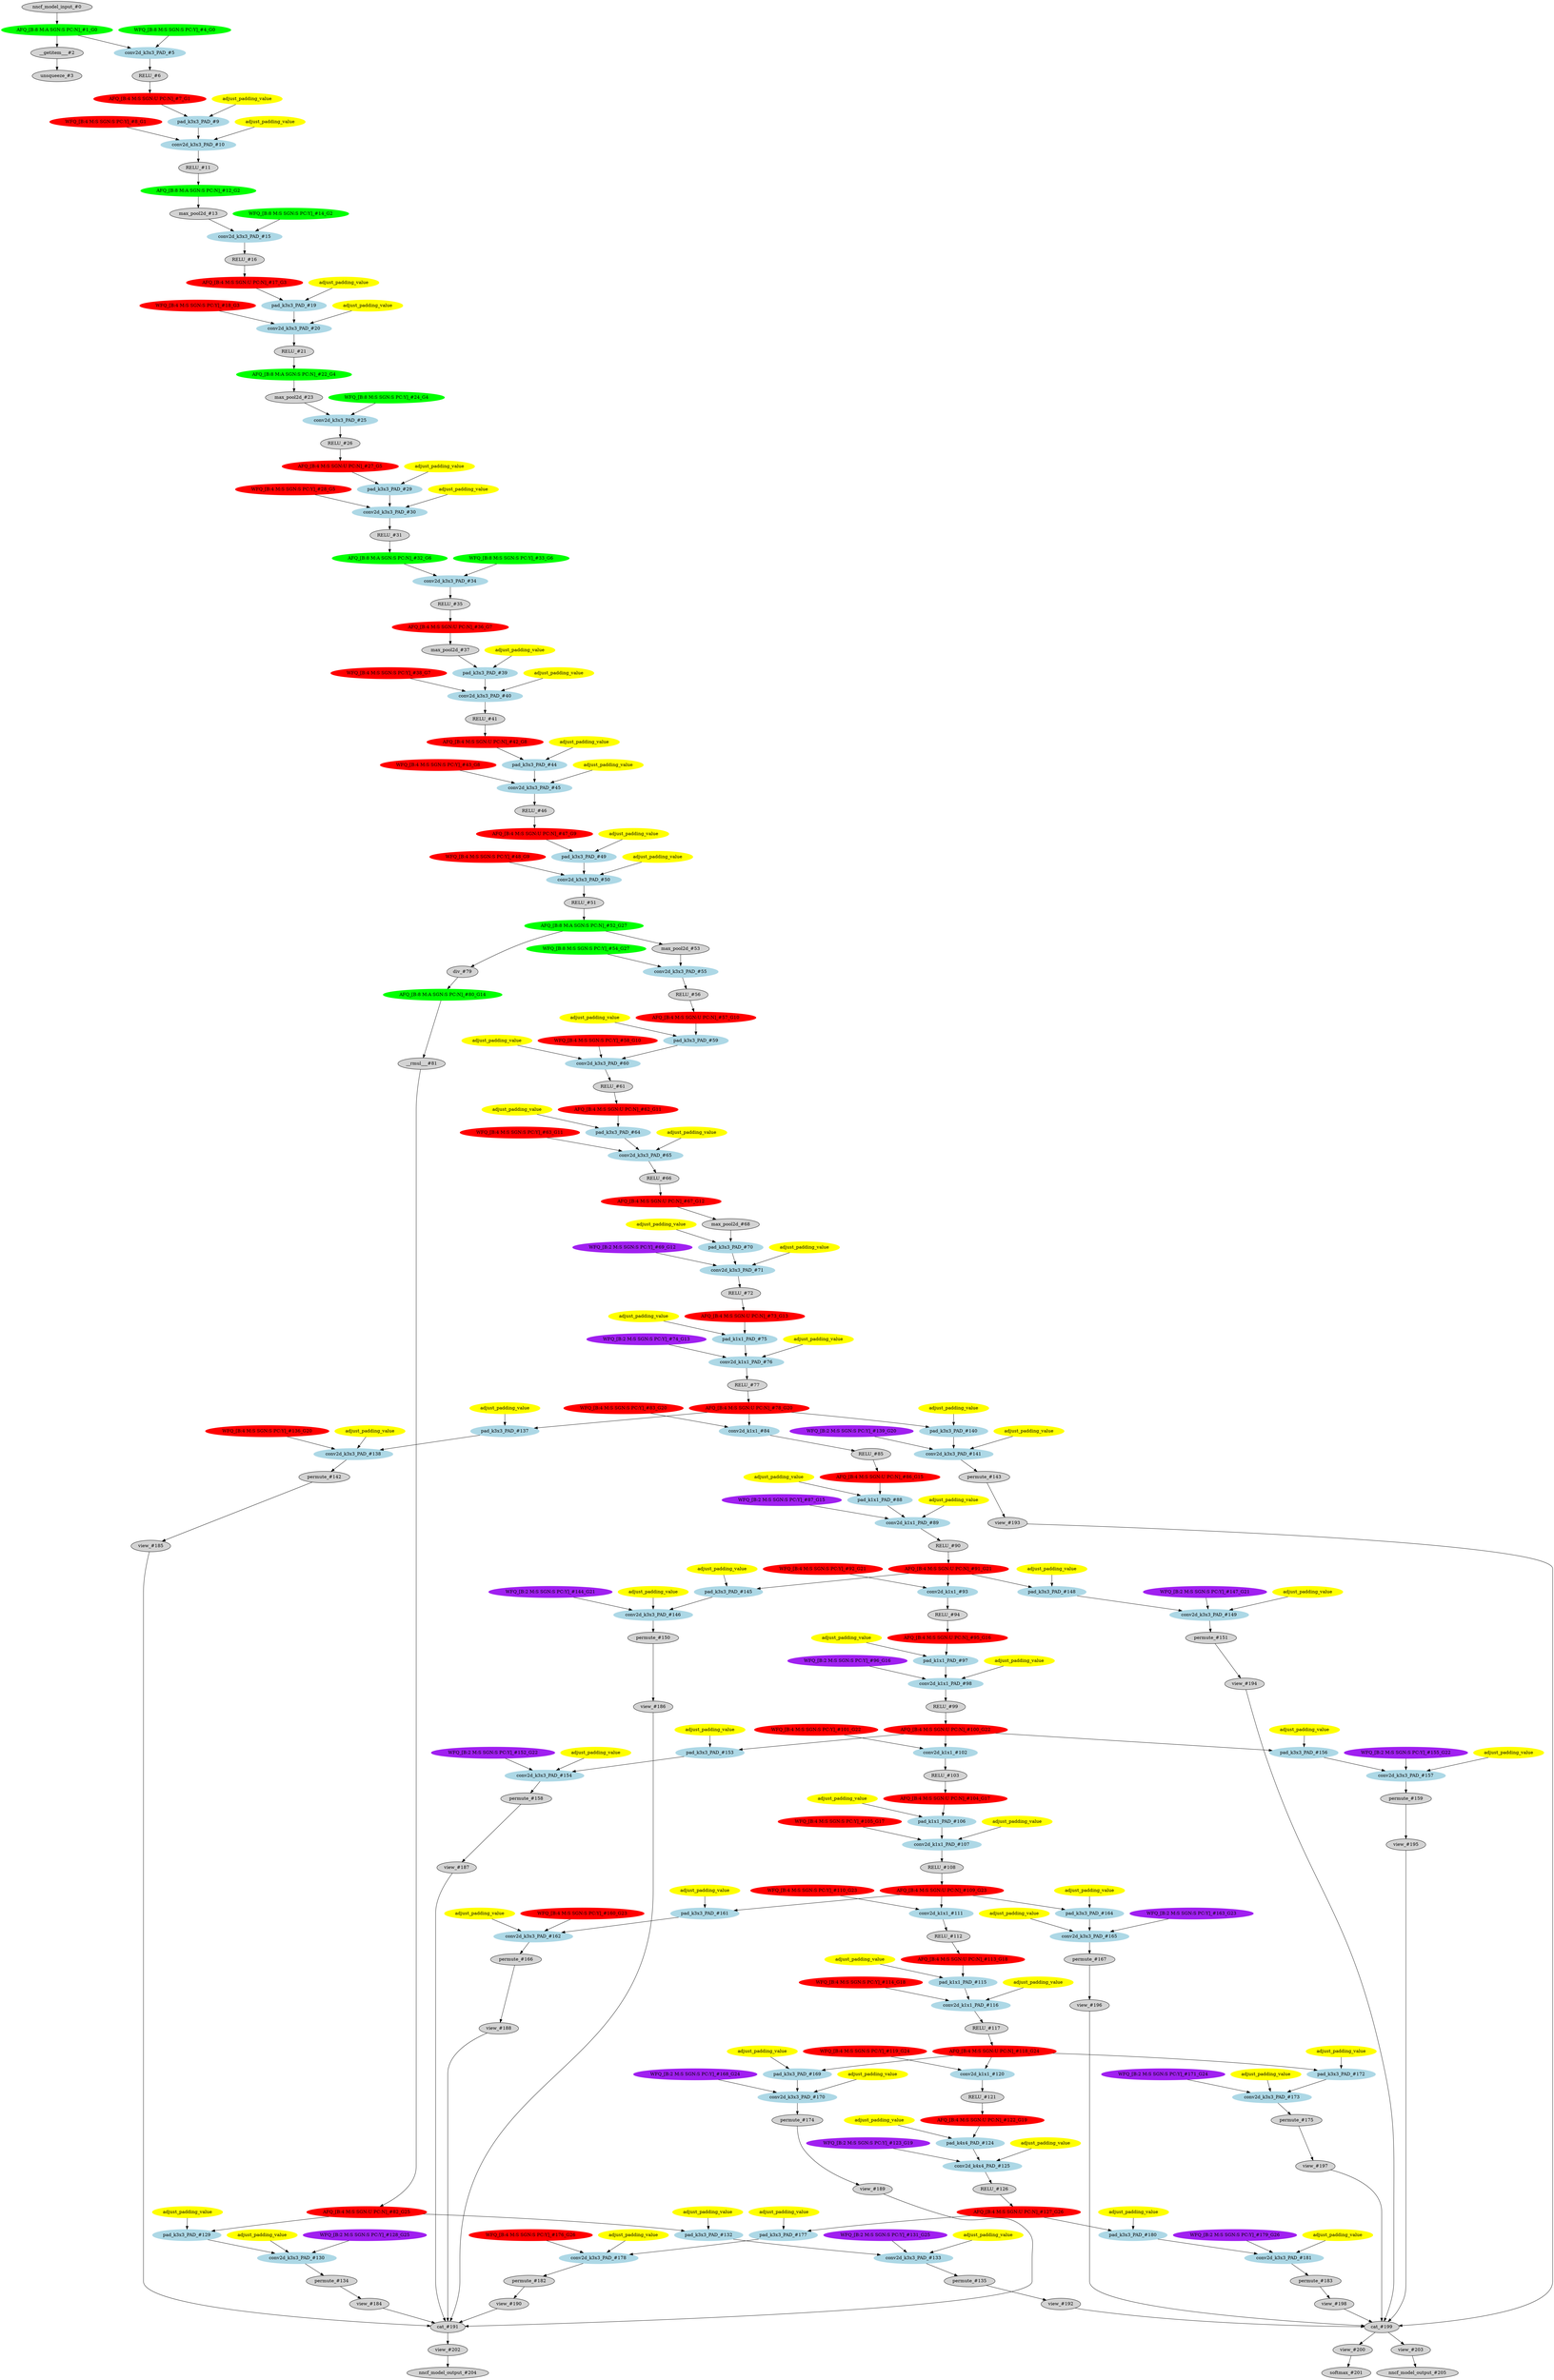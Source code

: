 strict digraph  {
"0 /nncf_model_input_0" [id=0, label="nncf_model_input_#0", style=filled, type=nncf_model_input];
"1 AsymmetricQuantizer/asymmetric_quantize_0" [color=green, id=1, label="AFQ_[B:8 M:A SGN:S PC:N]_#1_G0", style=filled, type=asymmetric_quantize];
"2 SSD_VGG/__getitem___0" [id=2, label="__getitem___#2", style=filled, type=__getitem__];
"3 SSD_VGG/unsqueeze_0" [id=3, label="unsqueeze_#3", style=filled, type=unsqueeze];
"4 SSD_VGG/MultiOutputSequential[basenet]/NNCFConv2d[0]/ModuleDict[pre_ops]/UpdateWeight[0]/SymmetricQuantizer[op]/symmetric_quantize_0" [color=green, id=4, label="WFQ_[B:8 M:S SGN:S PC:Y]_#4_G0", style=filled, type=symmetric_quantize];
"5 SSD_VGG/MultiOutputSequential[basenet]/NNCFConv2d[0]/conv2d_0" [color=lightblue, id=5, label="conv2d_k3x3_PAD_#5", style=filled, type=conv2d];
"6 SSD_VGG/MultiOutputSequential[basenet]/ReLU[1]/RELU_0" [id=6, label="RELU_#6", style=filled, type=RELU];
"7 SSD_VGG/MultiOutputSequential[basenet]/ReLU[1]/SymmetricQuantizer/symmetric_quantize_0" [color=red, id=7, label="AFQ_[B:4 M:S SGN:U PC:N]_#7_G1", style=filled, type=symmetric_quantize];
"8 SSD_VGG/MultiOutputSequential[basenet]/NNCFConv2d[2]/ModuleDict[pre_ops]/UpdateWeight[1]/SymmetricQuantizer[op]/symmetric_quantize_0" [color=red, id=8, label="WFQ_[B:4 M:S SGN:S PC:Y]_#8_G1", style=filled, type=symmetric_quantize];
"9 SSD_VGG/MultiOutputSequential[basenet]/NNCFConv2d[2]/pad_0" [color=lightblue, id=9, label="pad_k3x3_PAD_#9", style=filled, type=pad];
"10 SSD_VGG/MultiOutputSequential[basenet]/NNCFConv2d[2]/conv2d_0" [color=lightblue, id=10, label="conv2d_k3x3_PAD_#10", style=filled, type=conv2d];
"11 SSD_VGG/MultiOutputSequential[basenet]/ReLU[3]/RELU_0" [id=11, label="RELU_#11", style=filled, type=RELU];
"12 SSD_VGG/MultiOutputSequential[basenet]/ReLU[3]/AsymmetricQuantizer/asymmetric_quantize_0" [color=green, id=12, label="AFQ_[B:8 M:A SGN:S PC:N]_#12_G2", style=filled, type=asymmetric_quantize];
"13 SSD_VGG/MultiOutputSequential[basenet]/MaxPool2d[4]/max_pool2d_0" [id=13, label="max_pool2d_#13", style=filled, type=max_pool2d];
"14 SSD_VGG/MultiOutputSequential[basenet]/NNCFConv2d[5]/ModuleDict[pre_ops]/UpdateWeight[0]/SymmetricQuantizer[op]/symmetric_quantize_0" [color=green, id=14, label="WFQ_[B:8 M:S SGN:S PC:Y]_#14_G2", style=filled, type=symmetric_quantize];
"15 SSD_VGG/MultiOutputSequential[basenet]/NNCFConv2d[5]/conv2d_0" [color=lightblue, id=15, label="conv2d_k3x3_PAD_#15", style=filled, type=conv2d];
"16 SSD_VGG/MultiOutputSequential[basenet]/ReLU[6]/RELU_0" [id=16, label="RELU_#16", style=filled, type=RELU];
"17 SSD_VGG/MultiOutputSequential[basenet]/ReLU[6]/SymmetricQuantizer/symmetric_quantize_0" [color=red, id=17, label="AFQ_[B:4 M:S SGN:U PC:N]_#17_G3", style=filled, type=symmetric_quantize];
"18 SSD_VGG/MultiOutputSequential[basenet]/NNCFConv2d[7]/ModuleDict[pre_ops]/UpdateWeight[1]/SymmetricQuantizer[op]/symmetric_quantize_0" [color=red, id=18, label="WFQ_[B:4 M:S SGN:S PC:Y]_#18_G3", style=filled, type=symmetric_quantize];
"19 SSD_VGG/MultiOutputSequential[basenet]/NNCFConv2d[7]/pad_0" [color=lightblue, id=19, label="pad_k3x3_PAD_#19", style=filled, type=pad];
"20 SSD_VGG/MultiOutputSequential[basenet]/NNCFConv2d[7]/conv2d_0" [color=lightblue, id=20, label="conv2d_k3x3_PAD_#20", style=filled, type=conv2d];
"21 SSD_VGG/MultiOutputSequential[basenet]/ReLU[8]/RELU_0" [id=21, label="RELU_#21", style=filled, type=RELU];
"22 SSD_VGG/MultiOutputSequential[basenet]/ReLU[8]/AsymmetricQuantizer/asymmetric_quantize_0" [color=green, id=22, label="AFQ_[B:8 M:A SGN:S PC:N]_#22_G4", style=filled, type=asymmetric_quantize];
"23 SSD_VGG/MultiOutputSequential[basenet]/MaxPool2d[9]/max_pool2d_0" [id=23, label="max_pool2d_#23", style=filled, type=max_pool2d];
"24 SSD_VGG/MultiOutputSequential[basenet]/NNCFConv2d[10]/ModuleDict[pre_ops]/UpdateWeight[0]/SymmetricQuantizer[op]/symmetric_quantize_0" [color=green, id=24, label="WFQ_[B:8 M:S SGN:S PC:Y]_#24_G4", style=filled, type=symmetric_quantize];
"25 SSD_VGG/MultiOutputSequential[basenet]/NNCFConv2d[10]/conv2d_0" [color=lightblue, id=25, label="conv2d_k3x3_PAD_#25", style=filled, type=conv2d];
"26 SSD_VGG/MultiOutputSequential[basenet]/ReLU[11]/RELU_0" [id=26, label="RELU_#26", style=filled, type=RELU];
"27 SSD_VGG/MultiOutputSequential[basenet]/ReLU[11]/SymmetricQuantizer/symmetric_quantize_0" [color=red, id=27, label="AFQ_[B:4 M:S SGN:U PC:N]_#27_G5", style=filled, type=symmetric_quantize];
"28 SSD_VGG/MultiOutputSequential[basenet]/NNCFConv2d[12]/ModuleDict[pre_ops]/UpdateWeight[1]/SymmetricQuantizer[op]/symmetric_quantize_0" [color=red, id=28, label="WFQ_[B:4 M:S SGN:S PC:Y]_#28_G5", style=filled, type=symmetric_quantize];
"29 SSD_VGG/MultiOutputSequential[basenet]/NNCFConv2d[12]/pad_0" [color=lightblue, id=29, label="pad_k3x3_PAD_#29", style=filled, type=pad];
"30 SSD_VGG/MultiOutputSequential[basenet]/NNCFConv2d[12]/conv2d_0" [color=lightblue, id=30, label="conv2d_k3x3_PAD_#30", style=filled, type=conv2d];
"31 SSD_VGG/MultiOutputSequential[basenet]/ReLU[13]/RELU_0" [id=31, label="RELU_#31", style=filled, type=RELU];
"32 SSD_VGG/MultiOutputSequential[basenet]/ReLU[13]/AsymmetricQuantizer/asymmetric_quantize_0" [color=green, id=32, label="AFQ_[B:8 M:A SGN:S PC:N]_#32_G6", style=filled, type=asymmetric_quantize];
"33 SSD_VGG/MultiOutputSequential[basenet]/NNCFConv2d[14]/ModuleDict[pre_ops]/UpdateWeight[0]/SymmetricQuantizer[op]/symmetric_quantize_0" [color=green, id=33, label="WFQ_[B:8 M:S SGN:S PC:Y]_#33_G6", style=filled, type=symmetric_quantize];
"34 SSD_VGG/MultiOutputSequential[basenet]/NNCFConv2d[14]/conv2d_0" [color=lightblue, id=34, label="conv2d_k3x3_PAD_#34", style=filled, type=conv2d];
"35 SSD_VGG/MultiOutputSequential[basenet]/ReLU[15]/RELU_0" [id=35, label="RELU_#35", style=filled, type=RELU];
"36 SSD_VGG/MultiOutputSequential[basenet]/ReLU[15]/SymmetricQuantizer/symmetric_quantize_0" [color=red, id=36, label="AFQ_[B:4 M:S SGN:U PC:N]_#36_G7", style=filled, type=symmetric_quantize];
"37 SSD_VGG/MultiOutputSequential[basenet]/MaxPool2d[16]/max_pool2d_0" [id=37, label="max_pool2d_#37", style=filled, type=max_pool2d];
"38 SSD_VGG/MultiOutputSequential[basenet]/NNCFConv2d[17]/ModuleDict[pre_ops]/UpdateWeight[1]/SymmetricQuantizer[op]/symmetric_quantize_0" [color=red, id=38, label="WFQ_[B:4 M:S SGN:S PC:Y]_#38_G7", style=filled, type=symmetric_quantize];
"39 SSD_VGG/MultiOutputSequential[basenet]/NNCFConv2d[17]/pad_0" [color=lightblue, id=39, label="pad_k3x3_PAD_#39", style=filled, type=pad];
"40 SSD_VGG/MultiOutputSequential[basenet]/NNCFConv2d[17]/conv2d_0" [color=lightblue, id=40, label="conv2d_k3x3_PAD_#40", style=filled, type=conv2d];
"41 SSD_VGG/MultiOutputSequential[basenet]/ReLU[18]/RELU_0" [id=41, label="RELU_#41", style=filled, type=RELU];
"42 SSD_VGG/MultiOutputSequential[basenet]/ReLU[18]/SymmetricQuantizer/symmetric_quantize_0" [color=red, id=42, label="AFQ_[B:4 M:S SGN:U PC:N]_#42_G8", style=filled, type=symmetric_quantize];
"43 SSD_VGG/MultiOutputSequential[basenet]/NNCFConv2d[19]/ModuleDict[pre_ops]/UpdateWeight[1]/SymmetricQuantizer[op]/symmetric_quantize_0" [color=red, id=43, label="WFQ_[B:4 M:S SGN:S PC:Y]_#43_G8", style=filled, type=symmetric_quantize];
"44 SSD_VGG/MultiOutputSequential[basenet]/NNCFConv2d[19]/pad_0" [color=lightblue, id=44, label="pad_k3x3_PAD_#44", style=filled, type=pad];
"45 SSD_VGG/MultiOutputSequential[basenet]/NNCFConv2d[19]/conv2d_0" [color=lightblue, id=45, label="conv2d_k3x3_PAD_#45", style=filled, type=conv2d];
"46 SSD_VGG/MultiOutputSequential[basenet]/ReLU[20]/RELU_0" [id=46, label="RELU_#46", style=filled, type=RELU];
"47 SSD_VGG/MultiOutputSequential[basenet]/ReLU[20]/SymmetricQuantizer/symmetric_quantize_0" [color=red, id=47, label="AFQ_[B:4 M:S SGN:U PC:N]_#47_G9", style=filled, type=symmetric_quantize];
"48 SSD_VGG/MultiOutputSequential[basenet]/NNCFConv2d[21]/ModuleDict[pre_ops]/UpdateWeight[1]/SymmetricQuantizer[op]/symmetric_quantize_0" [color=red, id=48, label="WFQ_[B:4 M:S SGN:S PC:Y]_#48_G9", style=filled, type=symmetric_quantize];
"49 SSD_VGG/MultiOutputSequential[basenet]/NNCFConv2d[21]/pad_0" [color=lightblue, id=49, label="pad_k3x3_PAD_#49", style=filled, type=pad];
"50 SSD_VGG/MultiOutputSequential[basenet]/NNCFConv2d[21]/conv2d_0" [color=lightblue, id=50, label="conv2d_k3x3_PAD_#50", style=filled, type=conv2d];
"51 SSD_VGG/MultiOutputSequential[basenet]/ReLU[22]/RELU_0" [id=51, label="RELU_#51", style=filled, type=RELU];
"52 SSD_VGG/MultiOutputSequential[basenet]/ReLU[22]/AsymmetricQuantizer/asymmetric_quantize_0" [color=green, id=52, label="AFQ_[B:8 M:A SGN:S PC:N]_#52_G27", style=filled, type=asymmetric_quantize];
"53 SSD_VGG/MultiOutputSequential[basenet]/MaxPool2d[23]/max_pool2d_0" [id=53, label="max_pool2d_#53", style=filled, type=max_pool2d];
"54 SSD_VGG/MultiOutputSequential[basenet]/NNCFConv2d[24]/ModuleDict[pre_ops]/UpdateWeight[0]/SymmetricQuantizer[op]/symmetric_quantize_0" [color=green, id=54, label="WFQ_[B:8 M:S SGN:S PC:Y]_#54_G27", style=filled, type=symmetric_quantize];
"55 SSD_VGG/MultiOutputSequential[basenet]/NNCFConv2d[24]/conv2d_0" [color=lightblue, id=55, label="conv2d_k3x3_PAD_#55", style=filled, type=conv2d];
"56 SSD_VGG/MultiOutputSequential[basenet]/ReLU[25]/RELU_0" [id=56, label="RELU_#56", style=filled, type=RELU];
"57 SSD_VGG/MultiOutputSequential[basenet]/ReLU[25]/SymmetricQuantizer/symmetric_quantize_0" [color=red, id=57, label="AFQ_[B:4 M:S SGN:U PC:N]_#57_G10", style=filled, type=symmetric_quantize];
"58 SSD_VGG/MultiOutputSequential[basenet]/NNCFConv2d[26]/ModuleDict[pre_ops]/UpdateWeight[1]/SymmetricQuantizer[op]/symmetric_quantize_0" [color=red, id=58, label="WFQ_[B:4 M:S SGN:S PC:Y]_#58_G10", style=filled, type=symmetric_quantize];
"59 SSD_VGG/MultiOutputSequential[basenet]/NNCFConv2d[26]/pad_0" [color=lightblue, id=59, label="pad_k3x3_PAD_#59", style=filled, type=pad];
"60 SSD_VGG/MultiOutputSequential[basenet]/NNCFConv2d[26]/conv2d_0" [color=lightblue, id=60, label="conv2d_k3x3_PAD_#60", style=filled, type=conv2d];
"61 SSD_VGG/MultiOutputSequential[basenet]/ReLU[27]/RELU_0" [id=61, label="RELU_#61", style=filled, type=RELU];
"62 SSD_VGG/MultiOutputSequential[basenet]/ReLU[27]/SymmetricQuantizer/symmetric_quantize_0" [color=red, id=62, label="AFQ_[B:4 M:S SGN:U PC:N]_#62_G11", style=filled, type=symmetric_quantize];
"63 SSD_VGG/MultiOutputSequential[basenet]/NNCFConv2d[28]/ModuleDict[pre_ops]/UpdateWeight[1]/SymmetricQuantizer[op]/symmetric_quantize_0" [color=red, id=63, label="WFQ_[B:4 M:S SGN:S PC:Y]_#63_G11", style=filled, type=symmetric_quantize];
"64 SSD_VGG/MultiOutputSequential[basenet]/NNCFConv2d[28]/pad_0" [color=lightblue, id=64, label="pad_k3x3_PAD_#64", style=filled, type=pad];
"65 SSD_VGG/MultiOutputSequential[basenet]/NNCFConv2d[28]/conv2d_0" [color=lightblue, id=65, label="conv2d_k3x3_PAD_#65", style=filled, type=conv2d];
"66 SSD_VGG/MultiOutputSequential[basenet]/ReLU[29]/RELU_0" [id=66, label="RELU_#66", style=filled, type=RELU];
"67 SSD_VGG/MultiOutputSequential[basenet]/ReLU[29]/SymmetricQuantizer/symmetric_quantize_0" [color=red, id=67, label="AFQ_[B:4 M:S SGN:U PC:N]_#67_G12", style=filled, type=symmetric_quantize];
"68 SSD_VGG/MultiOutputSequential[basenet]/MaxPool2d[30]/max_pool2d_0" [id=68, label="max_pool2d_#68", style=filled, type=max_pool2d];
"69 SSD_VGG/MultiOutputSequential[basenet]/NNCFConv2d[31]/ModuleDict[pre_ops]/UpdateWeight[1]/SymmetricQuantizer[op]/symmetric_quantize_0" [color=purple, id=69, label="WFQ_[B:2 M:S SGN:S PC:Y]_#69_G12", style=filled, type=symmetric_quantize];
"70 SSD_VGG/MultiOutputSequential[basenet]/NNCFConv2d[31]/pad_0" [color=lightblue, id=70, label="pad_k3x3_PAD_#70", style=filled, type=pad];
"71 SSD_VGG/MultiOutputSequential[basenet]/NNCFConv2d[31]/conv2d_0" [color=lightblue, id=71, label="conv2d_k3x3_PAD_#71", style=filled, type=conv2d];
"72 SSD_VGG/MultiOutputSequential[basenet]/ReLU[32]/RELU_0" [id=72, label="RELU_#72", style=filled, type=RELU];
"73 SSD_VGG/MultiOutputSequential[basenet]/ReLU[32]/SymmetricQuantizer/symmetric_quantize_0" [color=red, id=73, label="AFQ_[B:4 M:S SGN:U PC:N]_#73_G13", style=filled, type=symmetric_quantize];
"74 SSD_VGG/MultiOutputSequential[basenet]/NNCFConv2d[33]/ModuleDict[pre_ops]/UpdateWeight[1]/SymmetricQuantizer[op]/symmetric_quantize_0" [color=purple, id=74, label="WFQ_[B:2 M:S SGN:S PC:Y]_#74_G13", style=filled, type=symmetric_quantize];
"75 SSD_VGG/MultiOutputSequential[basenet]/NNCFConv2d[33]/pad_0" [color=lightblue, id=75, label="pad_k1x1_PAD_#75", style=filled, type=pad];
"76 SSD_VGG/MultiOutputSequential[basenet]/NNCFConv2d[33]/conv2d_0" [color=lightblue, id=76, label="conv2d_k1x1_PAD_#76", style=filled, type=conv2d];
"77 SSD_VGG/MultiOutputSequential[basenet]/ReLU[34]/RELU_0" [id=77, label="RELU_#77", style=filled, type=RELU];
"78 SSD_VGG/MultiOutputSequential[basenet]/ReLU[34]/SymmetricQuantizer/symmetric_quantize_0" [color=red, id=78, label="AFQ_[B:4 M:S SGN:U PC:N]_#78_G20", style=filled, type=symmetric_quantize];
"79 SSD_VGG/NNCFUserL2Norm[L2Norm]/div_0" [id=79, label="div_#79", style=filled, type=div];
"80 SSD_VGG/NNCFUserL2Norm[L2Norm]/AsymmetricQuantizer/asymmetric_quantize_0" [color=green, id=80, label="AFQ_[B:8 M:A SGN:S PC:N]_#80_G14", style=filled, type=asymmetric_quantize];
"81 SSD_VGG/NNCFUserL2Norm[L2Norm]/__rmul___0" [id=81, label="__rmul___#81", style=filled, type=__rmul__];
"82 SSD_VGG/NNCFUserL2Norm[L2Norm]/SymmetricQuantizer/symmetric_quantize_0" [color=red, id=82, label="AFQ_[B:4 M:S SGN:U PC:N]_#82_G25", style=filled, type=symmetric_quantize];
"83 SSD_VGG/MultiOutputSequential[extras]/NNCFConv2d[0]/ModuleDict[pre_ops]/UpdateWeight[0]/SymmetricQuantizer[op]/symmetric_quantize_0" [color=red, id=83, label="WFQ_[B:4 M:S SGN:S PC:Y]_#83_G20", style=filled, type=symmetric_quantize];
"84 SSD_VGG/MultiOutputSequential[extras]/NNCFConv2d[0]/conv2d_0" [color=lightblue, id=84, label="conv2d_k1x1_#84", style=filled, type=conv2d];
"85 SSD_VGG/MultiOutputSequential[extras]/ReLU[1]/RELU_0" [id=85, label="RELU_#85", style=filled, type=RELU];
"86 SSD_VGG/MultiOutputSequential[extras]/ReLU[1]/SymmetricQuantizer/symmetric_quantize_0" [color=red, id=86, label="AFQ_[B:4 M:S SGN:U PC:N]_#86_G15", style=filled, type=symmetric_quantize];
"87 SSD_VGG/MultiOutputSequential[extras]/NNCFConv2d[2]/ModuleDict[pre_ops]/UpdateWeight[1]/SymmetricQuantizer[op]/symmetric_quantize_0" [color=purple, id=87, label="WFQ_[B:2 M:S SGN:S PC:Y]_#87_G15", style=filled, type=symmetric_quantize];
"88 SSD_VGG/MultiOutputSequential[extras]/NNCFConv2d[2]/pad_0" [color=lightblue, id=88, label="pad_k1x1_PAD_#88", style=filled, type=pad];
"89 SSD_VGG/MultiOutputSequential[extras]/NNCFConv2d[2]/conv2d_0" [color=lightblue, id=89, label="conv2d_k1x1_PAD_#89", style=filled, type=conv2d];
"90 SSD_VGG/MultiOutputSequential[extras]/ReLU[3]/RELU_0" [id=90, label="RELU_#90", style=filled, type=RELU];
"91 SSD_VGG/MultiOutputSequential[extras]/ReLU[3]/SymmetricQuantizer/symmetric_quantize_0" [color=red, id=91, label="AFQ_[B:4 M:S SGN:U PC:N]_#91_G21", style=filled, type=symmetric_quantize];
"92 SSD_VGG/MultiOutputSequential[extras]/NNCFConv2d[4]/ModuleDict[pre_ops]/UpdateWeight[0]/SymmetricQuantizer[op]/symmetric_quantize_0" [color=red, id=92, label="WFQ_[B:4 M:S SGN:S PC:Y]_#92_G21", style=filled, type=symmetric_quantize];
"93 SSD_VGG/MultiOutputSequential[extras]/NNCFConv2d[4]/conv2d_0" [color=lightblue, id=93, label="conv2d_k1x1_#93", style=filled, type=conv2d];
"94 SSD_VGG/MultiOutputSequential[extras]/ReLU[5]/RELU_0" [id=94, label="RELU_#94", style=filled, type=RELU];
"95 SSD_VGG/MultiOutputSequential[extras]/ReLU[5]/SymmetricQuantizer/symmetric_quantize_0" [color=red, id=95, label="AFQ_[B:4 M:S SGN:U PC:N]_#95_G16", style=filled, type=symmetric_quantize];
"96 SSD_VGG/MultiOutputSequential[extras]/NNCFConv2d[6]/ModuleDict[pre_ops]/UpdateWeight[1]/SymmetricQuantizer[op]/symmetric_quantize_0" [color=purple, id=96, label="WFQ_[B:2 M:S SGN:S PC:Y]_#96_G16", style=filled, type=symmetric_quantize];
"97 SSD_VGG/MultiOutputSequential[extras]/NNCFConv2d[6]/pad_0" [color=lightblue, id=97, label="pad_k1x1_PAD_#97", style=filled, type=pad];
"98 SSD_VGG/MultiOutputSequential[extras]/NNCFConv2d[6]/conv2d_0" [color=lightblue, id=98, label="conv2d_k1x1_PAD_#98", style=filled, type=conv2d];
"99 SSD_VGG/MultiOutputSequential[extras]/ReLU[7]/RELU_0" [id=99, label="RELU_#99", style=filled, type=RELU];
"100 SSD_VGG/MultiOutputSequential[extras]/ReLU[7]/SymmetricQuantizer/symmetric_quantize_0" [color=red, id=100, label="AFQ_[B:4 M:S SGN:U PC:N]_#100_G22", style=filled, type=symmetric_quantize];
"101 SSD_VGG/MultiOutputSequential[extras]/NNCFConv2d[8]/ModuleDict[pre_ops]/UpdateWeight[0]/SymmetricQuantizer[op]/symmetric_quantize_0" [color=red, id=101, label="WFQ_[B:4 M:S SGN:S PC:Y]_#101_G22", style=filled, type=symmetric_quantize];
"102 SSD_VGG/MultiOutputSequential[extras]/NNCFConv2d[8]/conv2d_0" [color=lightblue, id=102, label="conv2d_k1x1_#102", style=filled, type=conv2d];
"103 SSD_VGG/MultiOutputSequential[extras]/ReLU[9]/RELU_0" [id=103, label="RELU_#103", style=filled, type=RELU];
"104 SSD_VGG/MultiOutputSequential[extras]/ReLU[9]/SymmetricQuantizer/symmetric_quantize_0" [color=red, id=104, label="AFQ_[B:4 M:S SGN:U PC:N]_#104_G17", style=filled, type=symmetric_quantize];
"105 SSD_VGG/MultiOutputSequential[extras]/NNCFConv2d[10]/ModuleDict[pre_ops]/UpdateWeight[1]/SymmetricQuantizer[op]/symmetric_quantize_0" [color=red, id=105, label="WFQ_[B:4 M:S SGN:S PC:Y]_#105_G17", style=filled, type=symmetric_quantize];
"106 SSD_VGG/MultiOutputSequential[extras]/NNCFConv2d[10]/pad_0" [color=lightblue, id=106, label="pad_k1x1_PAD_#106", style=filled, type=pad];
"107 SSD_VGG/MultiOutputSequential[extras]/NNCFConv2d[10]/conv2d_0" [color=lightblue, id=107, label="conv2d_k1x1_PAD_#107", style=filled, type=conv2d];
"108 SSD_VGG/MultiOutputSequential[extras]/ReLU[11]/RELU_0" [id=108, label="RELU_#108", style=filled, type=RELU];
"109 SSD_VGG/MultiOutputSequential[extras]/ReLU[11]/SymmetricQuantizer/symmetric_quantize_0" [color=red, id=109, label="AFQ_[B:4 M:S SGN:U PC:N]_#109_G23", style=filled, type=symmetric_quantize];
"110 SSD_VGG/MultiOutputSequential[extras]/NNCFConv2d[12]/ModuleDict[pre_ops]/UpdateWeight[0]/SymmetricQuantizer[op]/symmetric_quantize_0" [color=red, id=110, label="WFQ_[B:4 M:S SGN:S PC:Y]_#110_G23", style=filled, type=symmetric_quantize];
"111 SSD_VGG/MultiOutputSequential[extras]/NNCFConv2d[12]/conv2d_0" [color=lightblue, id=111, label="conv2d_k1x1_#111", style=filled, type=conv2d];
"112 SSD_VGG/MultiOutputSequential[extras]/ReLU[13]/RELU_0" [id=112, label="RELU_#112", style=filled, type=RELU];
"113 SSD_VGG/MultiOutputSequential[extras]/ReLU[13]/SymmetricQuantizer/symmetric_quantize_0" [color=red, id=113, label="AFQ_[B:4 M:S SGN:U PC:N]_#113_G18", style=filled, type=symmetric_quantize];
"114 SSD_VGG/MultiOutputSequential[extras]/NNCFConv2d[14]/ModuleDict[pre_ops]/UpdateWeight[1]/SymmetricQuantizer[op]/symmetric_quantize_0" [color=red, id=114, label="WFQ_[B:4 M:S SGN:S PC:Y]_#114_G18", style=filled, type=symmetric_quantize];
"115 SSD_VGG/MultiOutputSequential[extras]/NNCFConv2d[14]/pad_0" [color=lightblue, id=115, label="pad_k1x1_PAD_#115", style=filled, type=pad];
"116 SSD_VGG/MultiOutputSequential[extras]/NNCFConv2d[14]/conv2d_0" [color=lightblue, id=116, label="conv2d_k1x1_PAD_#116", style=filled, type=conv2d];
"117 SSD_VGG/MultiOutputSequential[extras]/ReLU[15]/RELU_0" [id=117, label="RELU_#117", style=filled, type=RELU];
"118 SSD_VGG/MultiOutputSequential[extras]/ReLU[15]/SymmetricQuantizer/symmetric_quantize_0" [color=red, id=118, label="AFQ_[B:4 M:S SGN:U PC:N]_#118_G24", style=filled, type=symmetric_quantize];
"119 SSD_VGG/MultiOutputSequential[extras]/NNCFConv2d[16]/ModuleDict[pre_ops]/UpdateWeight[0]/SymmetricQuantizer[op]/symmetric_quantize_0" [color=red, id=119, label="WFQ_[B:4 M:S SGN:S PC:Y]_#119_G24", style=filled, type=symmetric_quantize];
"120 SSD_VGG/MultiOutputSequential[extras]/NNCFConv2d[16]/conv2d_0" [color=lightblue, id=120, label="conv2d_k1x1_#120", style=filled, type=conv2d];
"121 SSD_VGG/MultiOutputSequential[extras]/ReLU[17]/RELU_0" [id=121, label="RELU_#121", style=filled, type=RELU];
"122 SSD_VGG/MultiOutputSequential[extras]/ReLU[17]/SymmetricQuantizer/symmetric_quantize_0" [color=red, id=122, label="AFQ_[B:4 M:S SGN:U PC:N]_#122_G19", style=filled, type=symmetric_quantize];
"123 SSD_VGG/MultiOutputSequential[extras]/NNCFConv2d[18]/ModuleDict[pre_ops]/UpdateWeight[1]/SymmetricQuantizer[op]/symmetric_quantize_0" [color=purple, id=123, label="WFQ_[B:2 M:S SGN:S PC:Y]_#123_G19", style=filled, type=symmetric_quantize];
"124 SSD_VGG/MultiOutputSequential[extras]/NNCFConv2d[18]/pad_0" [color=lightblue, id=124, label="pad_k4x4_PAD_#124", style=filled, type=pad];
"125 SSD_VGG/MultiOutputSequential[extras]/NNCFConv2d[18]/conv2d_0" [color=lightblue, id=125, label="conv2d_k4x4_PAD_#125", style=filled, type=conv2d];
"126 SSD_VGG/MultiOutputSequential[extras]/ReLU[19]/RELU_0" [id=126, label="RELU_#126", style=filled, type=RELU];
"127 SSD_VGG/MultiOutputSequential[extras]/ReLU[19]/SymmetricQuantizer/symmetric_quantize_0" [color=red, id=127, label="AFQ_[B:4 M:S SGN:U PC:N]_#127_G26", style=filled, type=symmetric_quantize];
"128 SSD_VGG/SSDDetectionOutput[detection_head]/ModuleList[heads]/SSDHead[0]/NNCFConv2d[loc]/ModuleDict[pre_ops]/UpdateWeight[1]/SymmetricQuantizer[op]/symmetric_quantize_0" [color=purple, id=128, label="WFQ_[B:2 M:S SGN:S PC:Y]_#128_G25", style=filled, type=symmetric_quantize];
"129 SSD_VGG/SSDDetectionOutput[detection_head]/ModuleList[heads]/SSDHead[0]/NNCFConv2d[loc]/pad_0" [color=lightblue, id=129, label="pad_k3x3_PAD_#129", style=filled, type=pad];
"130 SSD_VGG/SSDDetectionOutput[detection_head]/ModuleList[heads]/SSDHead[0]/NNCFConv2d[loc]/conv2d_0" [color=lightblue, id=130, label="conv2d_k3x3_PAD_#130", style=filled, type=conv2d];
"131 SSD_VGG/SSDDetectionOutput[detection_head]/ModuleList[heads]/SSDHead[0]/NNCFConv2d[conf]/ModuleDict[pre_ops]/UpdateWeight[1]/SymmetricQuantizer[op]/symmetric_quantize_0" [color=purple, id=131, label="WFQ_[B:2 M:S SGN:S PC:Y]_#131_G25", style=filled, type=symmetric_quantize];
"132 SSD_VGG/SSDDetectionOutput[detection_head]/ModuleList[heads]/SSDHead[0]/NNCFConv2d[conf]/pad_0" [color=lightblue, id=132, label="pad_k3x3_PAD_#132", style=filled, type=pad];
"133 SSD_VGG/SSDDetectionOutput[detection_head]/ModuleList[heads]/SSDHead[0]/NNCFConv2d[conf]/conv2d_0" [color=lightblue, id=133, label="conv2d_k3x3_PAD_#133", style=filled, type=conv2d];
"134 SSD_VGG/SSDDetectionOutput[detection_head]/ModuleList[heads]/SSDHead[0]/permute_0" [id=134, label="permute_#134", style=filled, type=permute];
"135 SSD_VGG/SSDDetectionOutput[detection_head]/ModuleList[heads]/SSDHead[0]/permute_1" [id=135, label="permute_#135", style=filled, type=permute];
"136 SSD_VGG/SSDDetectionOutput[detection_head]/ModuleList[heads]/SSDHead[1]/NNCFConv2d[loc]/ModuleDict[pre_ops]/UpdateWeight[1]/SymmetricQuantizer[op]/symmetric_quantize_0" [color=red, id=136, label="WFQ_[B:4 M:S SGN:S PC:Y]_#136_G20", style=filled, type=symmetric_quantize];
"137 SSD_VGG/SSDDetectionOutput[detection_head]/ModuleList[heads]/SSDHead[1]/NNCFConv2d[loc]/pad_0" [color=lightblue, id=137, label="pad_k3x3_PAD_#137", style=filled, type=pad];
"138 SSD_VGG/SSDDetectionOutput[detection_head]/ModuleList[heads]/SSDHead[1]/NNCFConv2d[loc]/conv2d_0" [color=lightblue, id=138, label="conv2d_k3x3_PAD_#138", style=filled, type=conv2d];
"139 SSD_VGG/SSDDetectionOutput[detection_head]/ModuleList[heads]/SSDHead[1]/NNCFConv2d[conf]/ModuleDict[pre_ops]/UpdateWeight[1]/SymmetricQuantizer[op]/symmetric_quantize_0" [color=purple, id=139, label="WFQ_[B:2 M:S SGN:S PC:Y]_#139_G20", style=filled, type=symmetric_quantize];
"140 SSD_VGG/SSDDetectionOutput[detection_head]/ModuleList[heads]/SSDHead[1]/NNCFConv2d[conf]/pad_0" [color=lightblue, id=140, label="pad_k3x3_PAD_#140", style=filled, type=pad];
"141 SSD_VGG/SSDDetectionOutput[detection_head]/ModuleList[heads]/SSDHead[1]/NNCFConv2d[conf]/conv2d_0" [color=lightblue, id=141, label="conv2d_k3x3_PAD_#141", style=filled, type=conv2d];
"142 SSD_VGG/SSDDetectionOutput[detection_head]/ModuleList[heads]/SSDHead[1]/permute_0" [id=142, label="permute_#142", style=filled, type=permute];
"143 SSD_VGG/SSDDetectionOutput[detection_head]/ModuleList[heads]/SSDHead[1]/permute_1" [id=143, label="permute_#143", style=filled, type=permute];
"144 SSD_VGG/SSDDetectionOutput[detection_head]/ModuleList[heads]/SSDHead[2]/NNCFConv2d[loc]/ModuleDict[pre_ops]/UpdateWeight[1]/SymmetricQuantizer[op]/symmetric_quantize_0" [color=purple, id=144, label="WFQ_[B:2 M:S SGN:S PC:Y]_#144_G21", style=filled, type=symmetric_quantize];
"145 SSD_VGG/SSDDetectionOutput[detection_head]/ModuleList[heads]/SSDHead[2]/NNCFConv2d[loc]/pad_0" [color=lightblue, id=145, label="pad_k3x3_PAD_#145", style=filled, type=pad];
"146 SSD_VGG/SSDDetectionOutput[detection_head]/ModuleList[heads]/SSDHead[2]/NNCFConv2d[loc]/conv2d_0" [color=lightblue, id=146, label="conv2d_k3x3_PAD_#146", style=filled, type=conv2d];
"147 SSD_VGG/SSDDetectionOutput[detection_head]/ModuleList[heads]/SSDHead[2]/NNCFConv2d[conf]/ModuleDict[pre_ops]/UpdateWeight[1]/SymmetricQuantizer[op]/symmetric_quantize_0" [color=purple, id=147, label="WFQ_[B:2 M:S SGN:S PC:Y]_#147_G21", style=filled, type=symmetric_quantize];
"148 SSD_VGG/SSDDetectionOutput[detection_head]/ModuleList[heads]/SSDHead[2]/NNCFConv2d[conf]/pad_0" [color=lightblue, id=148, label="pad_k3x3_PAD_#148", style=filled, type=pad];
"149 SSD_VGG/SSDDetectionOutput[detection_head]/ModuleList[heads]/SSDHead[2]/NNCFConv2d[conf]/conv2d_0" [color=lightblue, id=149, label="conv2d_k3x3_PAD_#149", style=filled, type=conv2d];
"150 SSD_VGG/SSDDetectionOutput[detection_head]/ModuleList[heads]/SSDHead[2]/permute_0" [id=150, label="permute_#150", style=filled, type=permute];
"151 SSD_VGG/SSDDetectionOutput[detection_head]/ModuleList[heads]/SSDHead[2]/permute_1" [id=151, label="permute_#151", style=filled, type=permute];
"152 SSD_VGG/SSDDetectionOutput[detection_head]/ModuleList[heads]/SSDHead[3]/NNCFConv2d[loc]/ModuleDict[pre_ops]/UpdateWeight[1]/SymmetricQuantizer[op]/symmetric_quantize_0" [color=purple, id=152, label="WFQ_[B:2 M:S SGN:S PC:Y]_#152_G22", style=filled, type=symmetric_quantize];
"153 SSD_VGG/SSDDetectionOutput[detection_head]/ModuleList[heads]/SSDHead[3]/NNCFConv2d[loc]/pad_0" [color=lightblue, id=153, label="pad_k3x3_PAD_#153", style=filled, type=pad];
"154 SSD_VGG/SSDDetectionOutput[detection_head]/ModuleList[heads]/SSDHead[3]/NNCFConv2d[loc]/conv2d_0" [color=lightblue, id=154, label="conv2d_k3x3_PAD_#154", style=filled, type=conv2d];
"155 SSD_VGG/SSDDetectionOutput[detection_head]/ModuleList[heads]/SSDHead[3]/NNCFConv2d[conf]/ModuleDict[pre_ops]/UpdateWeight[1]/SymmetricQuantizer[op]/symmetric_quantize_0" [color=purple, id=155, label="WFQ_[B:2 M:S SGN:S PC:Y]_#155_G22", style=filled, type=symmetric_quantize];
"156 SSD_VGG/SSDDetectionOutput[detection_head]/ModuleList[heads]/SSDHead[3]/NNCFConv2d[conf]/pad_0" [color=lightblue, id=156, label="pad_k3x3_PAD_#156", style=filled, type=pad];
"157 SSD_VGG/SSDDetectionOutput[detection_head]/ModuleList[heads]/SSDHead[3]/NNCFConv2d[conf]/conv2d_0" [color=lightblue, id=157, label="conv2d_k3x3_PAD_#157", style=filled, type=conv2d];
"158 SSD_VGG/SSDDetectionOutput[detection_head]/ModuleList[heads]/SSDHead[3]/permute_0" [id=158, label="permute_#158", style=filled, type=permute];
"159 SSD_VGG/SSDDetectionOutput[detection_head]/ModuleList[heads]/SSDHead[3]/permute_1" [id=159, label="permute_#159", style=filled, type=permute];
"160 SSD_VGG/SSDDetectionOutput[detection_head]/ModuleList[heads]/SSDHead[4]/NNCFConv2d[loc]/ModuleDict[pre_ops]/UpdateWeight[1]/SymmetricQuantizer[op]/symmetric_quantize_0" [color=red, id=160, label="WFQ_[B:4 M:S SGN:S PC:Y]_#160_G23", style=filled, type=symmetric_quantize];
"161 SSD_VGG/SSDDetectionOutput[detection_head]/ModuleList[heads]/SSDHead[4]/NNCFConv2d[loc]/pad_0" [color=lightblue, id=161, label="pad_k3x3_PAD_#161", style=filled, type=pad];
"162 SSD_VGG/SSDDetectionOutput[detection_head]/ModuleList[heads]/SSDHead[4]/NNCFConv2d[loc]/conv2d_0" [color=lightblue, id=162, label="conv2d_k3x3_PAD_#162", style=filled, type=conv2d];
"163 SSD_VGG/SSDDetectionOutput[detection_head]/ModuleList[heads]/SSDHead[4]/NNCFConv2d[conf]/ModuleDict[pre_ops]/UpdateWeight[1]/SymmetricQuantizer[op]/symmetric_quantize_0" [color=purple, id=163, label="WFQ_[B:2 M:S SGN:S PC:Y]_#163_G23", style=filled, type=symmetric_quantize];
"164 SSD_VGG/SSDDetectionOutput[detection_head]/ModuleList[heads]/SSDHead[4]/NNCFConv2d[conf]/pad_0" [color=lightblue, id=164, label="pad_k3x3_PAD_#164", style=filled, type=pad];
"165 SSD_VGG/SSDDetectionOutput[detection_head]/ModuleList[heads]/SSDHead[4]/NNCFConv2d[conf]/conv2d_0" [color=lightblue, id=165, label="conv2d_k3x3_PAD_#165", style=filled, type=conv2d];
"166 SSD_VGG/SSDDetectionOutput[detection_head]/ModuleList[heads]/SSDHead[4]/permute_0" [id=166, label="permute_#166", style=filled, type=permute];
"167 SSD_VGG/SSDDetectionOutput[detection_head]/ModuleList[heads]/SSDHead[4]/permute_1" [id=167, label="permute_#167", style=filled, type=permute];
"168 SSD_VGG/SSDDetectionOutput[detection_head]/ModuleList[heads]/SSDHead[5]/NNCFConv2d[loc]/ModuleDict[pre_ops]/UpdateWeight[1]/SymmetricQuantizer[op]/symmetric_quantize_0" [color=purple, id=168, label="WFQ_[B:2 M:S SGN:S PC:Y]_#168_G24", style=filled, type=symmetric_quantize];
"169 SSD_VGG/SSDDetectionOutput[detection_head]/ModuleList[heads]/SSDHead[5]/NNCFConv2d[loc]/pad_0" [color=lightblue, id=169, label="pad_k3x3_PAD_#169", style=filled, type=pad];
"170 SSD_VGG/SSDDetectionOutput[detection_head]/ModuleList[heads]/SSDHead[5]/NNCFConv2d[loc]/conv2d_0" [color=lightblue, id=170, label="conv2d_k3x3_PAD_#170", style=filled, type=conv2d];
"171 SSD_VGG/SSDDetectionOutput[detection_head]/ModuleList[heads]/SSDHead[5]/NNCFConv2d[conf]/ModuleDict[pre_ops]/UpdateWeight[1]/SymmetricQuantizer[op]/symmetric_quantize_0" [color=purple, id=171, label="WFQ_[B:2 M:S SGN:S PC:Y]_#171_G24", style=filled, type=symmetric_quantize];
"172 SSD_VGG/SSDDetectionOutput[detection_head]/ModuleList[heads]/SSDHead[5]/NNCFConv2d[conf]/pad_0" [color=lightblue, id=172, label="pad_k3x3_PAD_#172", style=filled, type=pad];
"173 SSD_VGG/SSDDetectionOutput[detection_head]/ModuleList[heads]/SSDHead[5]/NNCFConv2d[conf]/conv2d_0" [color=lightblue, id=173, label="conv2d_k3x3_PAD_#173", style=filled, type=conv2d];
"174 SSD_VGG/SSDDetectionOutput[detection_head]/ModuleList[heads]/SSDHead[5]/permute_0" [id=174, label="permute_#174", style=filled, type=permute];
"175 SSD_VGG/SSDDetectionOutput[detection_head]/ModuleList[heads]/SSDHead[5]/permute_1" [id=175, label="permute_#175", style=filled, type=permute];
"176 SSD_VGG/SSDDetectionOutput[detection_head]/ModuleList[heads]/SSDHead[6]/NNCFConv2d[loc]/ModuleDict[pre_ops]/UpdateWeight[1]/SymmetricQuantizer[op]/symmetric_quantize_0" [color=red, id=176, label="WFQ_[B:4 M:S SGN:S PC:Y]_#176_G26", style=filled, type=symmetric_quantize];
"177 SSD_VGG/SSDDetectionOutput[detection_head]/ModuleList[heads]/SSDHead[6]/NNCFConv2d[loc]/pad_0" [color=lightblue, id=177, label="pad_k3x3_PAD_#177", style=filled, type=pad];
"178 SSD_VGG/SSDDetectionOutput[detection_head]/ModuleList[heads]/SSDHead[6]/NNCFConv2d[loc]/conv2d_0" [color=lightblue, id=178, label="conv2d_k3x3_PAD_#178", style=filled, type=conv2d];
"179 SSD_VGG/SSDDetectionOutput[detection_head]/ModuleList[heads]/SSDHead[6]/NNCFConv2d[conf]/ModuleDict[pre_ops]/UpdateWeight[1]/SymmetricQuantizer[op]/symmetric_quantize_0" [color=purple, id=179, label="WFQ_[B:2 M:S SGN:S PC:Y]_#179_G26", style=filled, type=symmetric_quantize];
"180 SSD_VGG/SSDDetectionOutput[detection_head]/ModuleList[heads]/SSDHead[6]/NNCFConv2d[conf]/pad_0" [color=lightblue, id=180, label="pad_k3x3_PAD_#180", style=filled, type=pad];
"181 SSD_VGG/SSDDetectionOutput[detection_head]/ModuleList[heads]/SSDHead[6]/NNCFConv2d[conf]/conv2d_0" [color=lightblue, id=181, label="conv2d_k3x3_PAD_#181", style=filled, type=conv2d];
"182 SSD_VGG/SSDDetectionOutput[detection_head]/ModuleList[heads]/SSDHead[6]/permute_0" [id=182, label="permute_#182", style=filled, type=permute];
"183 SSD_VGG/SSDDetectionOutput[detection_head]/ModuleList[heads]/SSDHead[6]/permute_1" [id=183, label="permute_#183", style=filled, type=permute];
"184 SSD_VGG/SSDDetectionOutput[detection_head]/view_0" [id=184, label="view_#184", style=filled, type=view];
"185 SSD_VGG/SSDDetectionOutput[detection_head]/view_1" [id=185, label="view_#185", style=filled, type=view];
"186 SSD_VGG/SSDDetectionOutput[detection_head]/view_2" [id=186, label="view_#186", style=filled, type=view];
"187 SSD_VGG/SSDDetectionOutput[detection_head]/view_3" [id=187, label="view_#187", style=filled, type=view];
"188 SSD_VGG/SSDDetectionOutput[detection_head]/view_4" [id=188, label="view_#188", style=filled, type=view];
"189 SSD_VGG/SSDDetectionOutput[detection_head]/view_5" [id=189, label="view_#189", style=filled, type=view];
"190 SSD_VGG/SSDDetectionOutput[detection_head]/view_6" [id=190, label="view_#190", style=filled, type=view];
"191 SSD_VGG/SSDDetectionOutput[detection_head]/cat_0" [id=191, label="cat_#191", style=filled, type=cat];
"192 SSD_VGG/SSDDetectionOutput[detection_head]/view_7" [id=192, label="view_#192", style=filled, type=view];
"193 SSD_VGG/SSDDetectionOutput[detection_head]/view_8" [id=193, label="view_#193", style=filled, type=view];
"194 SSD_VGG/SSDDetectionOutput[detection_head]/view_9" [id=194, label="view_#194", style=filled, type=view];
"195 SSD_VGG/SSDDetectionOutput[detection_head]/view_10" [id=195, label="view_#195", style=filled, type=view];
"196 SSD_VGG/SSDDetectionOutput[detection_head]/view_11" [id=196, label="view_#196", style=filled, type=view];
"197 SSD_VGG/SSDDetectionOutput[detection_head]/view_12" [id=197, label="view_#197", style=filled, type=view];
"198 SSD_VGG/SSDDetectionOutput[detection_head]/view_13" [id=198, label="view_#198", style=filled, type=view];
"199 SSD_VGG/SSDDetectionOutput[detection_head]/cat_1" [id=199, label="cat_#199", style=filled, type=cat];
"200 SSD_VGG/SSDDetectionOutput[detection_head]/view_14" [id=200, label="view_#200", style=filled, type=view];
"201 SSD_VGG/SSDDetectionOutput[detection_head]/softmax_0" [id=201, label="softmax_#201", style=filled, type=softmax];
"202 SSD_VGG/SSDDetectionOutput[detection_head]/view_15" [id=202, label="view_#202", style=filled, type=view];
"203 SSD_VGG/SSDDetectionOutput[detection_head]/view_16" [id=203, label="view_#203", style=filled, type=view];
"204 /nncf_model_output_0" [id=204, label="nncf_model_output_#204", style=filled, type=nncf_model_output];
"205 /nncf_model_output_1" [id=205, label="nncf_model_output_#205", style=filled, type=nncf_model_output];
"9 SSD_VGG/MultiOutputSequential[basenet]/NNCFConv2d[2]/pad_0_apad" [color=yellow, label=adjust_padding_value, style=filled, type=""];
"10 SSD_VGG/MultiOutputSequential[basenet]/NNCFConv2d[2]/conv2d_0_apad" [color=yellow, label=adjust_padding_value, style=filled, type=""];
"19 SSD_VGG/MultiOutputSequential[basenet]/NNCFConv2d[7]/pad_0_apad" [color=yellow, label=adjust_padding_value, style=filled, type=""];
"20 SSD_VGG/MultiOutputSequential[basenet]/NNCFConv2d[7]/conv2d_0_apad" [color=yellow, label=adjust_padding_value, style=filled, type=""];
"29 SSD_VGG/MultiOutputSequential[basenet]/NNCFConv2d[12]/pad_0_apad" [color=yellow, label=adjust_padding_value, style=filled, type=""];
"30 SSD_VGG/MultiOutputSequential[basenet]/NNCFConv2d[12]/conv2d_0_apad" [color=yellow, label=adjust_padding_value, style=filled, type=""];
"39 SSD_VGG/MultiOutputSequential[basenet]/NNCFConv2d[17]/pad_0_apad" [color=yellow, label=adjust_padding_value, style=filled, type=""];
"40 SSD_VGG/MultiOutputSequential[basenet]/NNCFConv2d[17]/conv2d_0_apad" [color=yellow, label=adjust_padding_value, style=filled, type=""];
"44 SSD_VGG/MultiOutputSequential[basenet]/NNCFConv2d[19]/pad_0_apad" [color=yellow, label=adjust_padding_value, style=filled, type=""];
"45 SSD_VGG/MultiOutputSequential[basenet]/NNCFConv2d[19]/conv2d_0_apad" [color=yellow, label=adjust_padding_value, style=filled, type=""];
"49 SSD_VGG/MultiOutputSequential[basenet]/NNCFConv2d[21]/pad_0_apad" [color=yellow, label=adjust_padding_value, style=filled, type=""];
"50 SSD_VGG/MultiOutputSequential[basenet]/NNCFConv2d[21]/conv2d_0_apad" [color=yellow, label=adjust_padding_value, style=filled, type=""];
"59 SSD_VGG/MultiOutputSequential[basenet]/NNCFConv2d[26]/pad_0_apad" [color=yellow, label=adjust_padding_value, style=filled, type=""];
"60 SSD_VGG/MultiOutputSequential[basenet]/NNCFConv2d[26]/conv2d_0_apad" [color=yellow, label=adjust_padding_value, style=filled, type=""];
"64 SSD_VGG/MultiOutputSequential[basenet]/NNCFConv2d[28]/pad_0_apad" [color=yellow, label=adjust_padding_value, style=filled, type=""];
"65 SSD_VGG/MultiOutputSequential[basenet]/NNCFConv2d[28]/conv2d_0_apad" [color=yellow, label=adjust_padding_value, style=filled, type=""];
"70 SSD_VGG/MultiOutputSequential[basenet]/NNCFConv2d[31]/pad_0_apad" [color=yellow, label=adjust_padding_value, style=filled, type=""];
"71 SSD_VGG/MultiOutputSequential[basenet]/NNCFConv2d[31]/conv2d_0_apad" [color=yellow, label=adjust_padding_value, style=filled, type=""];
"75 SSD_VGG/MultiOutputSequential[basenet]/NNCFConv2d[33]/pad_0_apad" [color=yellow, label=adjust_padding_value, style=filled, type=""];
"76 SSD_VGG/MultiOutputSequential[basenet]/NNCFConv2d[33]/conv2d_0_apad" [color=yellow, label=adjust_padding_value, style=filled, type=""];
"88 SSD_VGG/MultiOutputSequential[extras]/NNCFConv2d[2]/pad_0_apad" [color=yellow, label=adjust_padding_value, style=filled, type=""];
"89 SSD_VGG/MultiOutputSequential[extras]/NNCFConv2d[2]/conv2d_0_apad" [color=yellow, label=adjust_padding_value, style=filled, type=""];
"97 SSD_VGG/MultiOutputSequential[extras]/NNCFConv2d[6]/pad_0_apad" [color=yellow, label=adjust_padding_value, style=filled, type=""];
"98 SSD_VGG/MultiOutputSequential[extras]/NNCFConv2d[6]/conv2d_0_apad" [color=yellow, label=adjust_padding_value, style=filled, type=""];
"106 SSD_VGG/MultiOutputSequential[extras]/NNCFConv2d[10]/pad_0_apad" [color=yellow, label=adjust_padding_value, style=filled, type=""];
"107 SSD_VGG/MultiOutputSequential[extras]/NNCFConv2d[10]/conv2d_0_apad" [color=yellow, label=adjust_padding_value, style=filled, type=""];
"115 SSD_VGG/MultiOutputSequential[extras]/NNCFConv2d[14]/pad_0_apad" [color=yellow, label=adjust_padding_value, style=filled, type=""];
"116 SSD_VGG/MultiOutputSequential[extras]/NNCFConv2d[14]/conv2d_0_apad" [color=yellow, label=adjust_padding_value, style=filled, type=""];
"124 SSD_VGG/MultiOutputSequential[extras]/NNCFConv2d[18]/pad_0_apad" [color=yellow, label=adjust_padding_value, style=filled, type=""];
"125 SSD_VGG/MultiOutputSequential[extras]/NNCFConv2d[18]/conv2d_0_apad" [color=yellow, label=adjust_padding_value, style=filled, type=""];
"129 SSD_VGG/SSDDetectionOutput[detection_head]/ModuleList[heads]/SSDHead[0]/NNCFConv2d[loc]/pad_0_apad" [color=yellow, label=adjust_padding_value, style=filled, type=""];
"130 SSD_VGG/SSDDetectionOutput[detection_head]/ModuleList[heads]/SSDHead[0]/NNCFConv2d[loc]/conv2d_0_apad" [color=yellow, label=adjust_padding_value, style=filled, type=""];
"132 SSD_VGG/SSDDetectionOutput[detection_head]/ModuleList[heads]/SSDHead[0]/NNCFConv2d[conf]/pad_0_apad" [color=yellow, label=adjust_padding_value, style=filled, type=""];
"133 SSD_VGG/SSDDetectionOutput[detection_head]/ModuleList[heads]/SSDHead[0]/NNCFConv2d[conf]/conv2d_0_apad" [color=yellow, label=adjust_padding_value, style=filled, type=""];
"137 SSD_VGG/SSDDetectionOutput[detection_head]/ModuleList[heads]/SSDHead[1]/NNCFConv2d[loc]/pad_0_apad" [color=yellow, label=adjust_padding_value, style=filled, type=""];
"138 SSD_VGG/SSDDetectionOutput[detection_head]/ModuleList[heads]/SSDHead[1]/NNCFConv2d[loc]/conv2d_0_apad" [color=yellow, label=adjust_padding_value, style=filled, type=""];
"140 SSD_VGG/SSDDetectionOutput[detection_head]/ModuleList[heads]/SSDHead[1]/NNCFConv2d[conf]/pad_0_apad" [color=yellow, label=adjust_padding_value, style=filled, type=""];
"141 SSD_VGG/SSDDetectionOutput[detection_head]/ModuleList[heads]/SSDHead[1]/NNCFConv2d[conf]/conv2d_0_apad" [color=yellow, label=adjust_padding_value, style=filled, type=""];
"145 SSD_VGG/SSDDetectionOutput[detection_head]/ModuleList[heads]/SSDHead[2]/NNCFConv2d[loc]/pad_0_apad" [color=yellow, label=adjust_padding_value, style=filled, type=""];
"146 SSD_VGG/SSDDetectionOutput[detection_head]/ModuleList[heads]/SSDHead[2]/NNCFConv2d[loc]/conv2d_0_apad" [color=yellow, label=adjust_padding_value, style=filled, type=""];
"148 SSD_VGG/SSDDetectionOutput[detection_head]/ModuleList[heads]/SSDHead[2]/NNCFConv2d[conf]/pad_0_apad" [color=yellow, label=adjust_padding_value, style=filled, type=""];
"149 SSD_VGG/SSDDetectionOutput[detection_head]/ModuleList[heads]/SSDHead[2]/NNCFConv2d[conf]/conv2d_0_apad" [color=yellow, label=adjust_padding_value, style=filled, type=""];
"153 SSD_VGG/SSDDetectionOutput[detection_head]/ModuleList[heads]/SSDHead[3]/NNCFConv2d[loc]/pad_0_apad" [color=yellow, label=adjust_padding_value, style=filled, type=""];
"154 SSD_VGG/SSDDetectionOutput[detection_head]/ModuleList[heads]/SSDHead[3]/NNCFConv2d[loc]/conv2d_0_apad" [color=yellow, label=adjust_padding_value, style=filled, type=""];
"156 SSD_VGG/SSDDetectionOutput[detection_head]/ModuleList[heads]/SSDHead[3]/NNCFConv2d[conf]/pad_0_apad" [color=yellow, label=adjust_padding_value, style=filled, type=""];
"157 SSD_VGG/SSDDetectionOutput[detection_head]/ModuleList[heads]/SSDHead[3]/NNCFConv2d[conf]/conv2d_0_apad" [color=yellow, label=adjust_padding_value, style=filled, type=""];
"161 SSD_VGG/SSDDetectionOutput[detection_head]/ModuleList[heads]/SSDHead[4]/NNCFConv2d[loc]/pad_0_apad" [color=yellow, label=adjust_padding_value, style=filled, type=""];
"162 SSD_VGG/SSDDetectionOutput[detection_head]/ModuleList[heads]/SSDHead[4]/NNCFConv2d[loc]/conv2d_0_apad" [color=yellow, label=adjust_padding_value, style=filled, type=""];
"164 SSD_VGG/SSDDetectionOutput[detection_head]/ModuleList[heads]/SSDHead[4]/NNCFConv2d[conf]/pad_0_apad" [color=yellow, label=adjust_padding_value, style=filled, type=""];
"165 SSD_VGG/SSDDetectionOutput[detection_head]/ModuleList[heads]/SSDHead[4]/NNCFConv2d[conf]/conv2d_0_apad" [color=yellow, label=adjust_padding_value, style=filled, type=""];
"169 SSD_VGG/SSDDetectionOutput[detection_head]/ModuleList[heads]/SSDHead[5]/NNCFConv2d[loc]/pad_0_apad" [color=yellow, label=adjust_padding_value, style=filled, type=""];
"170 SSD_VGG/SSDDetectionOutput[detection_head]/ModuleList[heads]/SSDHead[5]/NNCFConv2d[loc]/conv2d_0_apad" [color=yellow, label=adjust_padding_value, style=filled, type=""];
"172 SSD_VGG/SSDDetectionOutput[detection_head]/ModuleList[heads]/SSDHead[5]/NNCFConv2d[conf]/pad_0_apad" [color=yellow, label=adjust_padding_value, style=filled, type=""];
"173 SSD_VGG/SSDDetectionOutput[detection_head]/ModuleList[heads]/SSDHead[5]/NNCFConv2d[conf]/conv2d_0_apad" [color=yellow, label=adjust_padding_value, style=filled, type=""];
"177 SSD_VGG/SSDDetectionOutput[detection_head]/ModuleList[heads]/SSDHead[6]/NNCFConv2d[loc]/pad_0_apad" [color=yellow, label=adjust_padding_value, style=filled, type=""];
"178 SSD_VGG/SSDDetectionOutput[detection_head]/ModuleList[heads]/SSDHead[6]/NNCFConv2d[loc]/conv2d_0_apad" [color=yellow, label=adjust_padding_value, style=filled, type=""];
"180 SSD_VGG/SSDDetectionOutput[detection_head]/ModuleList[heads]/SSDHead[6]/NNCFConv2d[conf]/pad_0_apad" [color=yellow, label=adjust_padding_value, style=filled, type=""];
"181 SSD_VGG/SSDDetectionOutput[detection_head]/ModuleList[heads]/SSDHead[6]/NNCFConv2d[conf]/conv2d_0_apad" [color=yellow, label=adjust_padding_value, style=filled, type=""];
"0 /nncf_model_input_0" -> "1 AsymmetricQuantizer/asymmetric_quantize_0";
"1 AsymmetricQuantizer/asymmetric_quantize_0" -> "2 SSD_VGG/__getitem___0";
"1 AsymmetricQuantizer/asymmetric_quantize_0" -> "5 SSD_VGG/MultiOutputSequential[basenet]/NNCFConv2d[0]/conv2d_0";
"2 SSD_VGG/__getitem___0" -> "3 SSD_VGG/unsqueeze_0";
"4 SSD_VGG/MultiOutputSequential[basenet]/NNCFConv2d[0]/ModuleDict[pre_ops]/UpdateWeight[0]/SymmetricQuantizer[op]/symmetric_quantize_0" -> "5 SSD_VGG/MultiOutputSequential[basenet]/NNCFConv2d[0]/conv2d_0";
"5 SSD_VGG/MultiOutputSequential[basenet]/NNCFConv2d[0]/conv2d_0" -> "6 SSD_VGG/MultiOutputSequential[basenet]/ReLU[1]/RELU_0";
"6 SSD_VGG/MultiOutputSequential[basenet]/ReLU[1]/RELU_0" -> "7 SSD_VGG/MultiOutputSequential[basenet]/ReLU[1]/SymmetricQuantizer/symmetric_quantize_0";
"7 SSD_VGG/MultiOutputSequential[basenet]/ReLU[1]/SymmetricQuantizer/symmetric_quantize_0" -> "9 SSD_VGG/MultiOutputSequential[basenet]/NNCFConv2d[2]/pad_0";
"8 SSD_VGG/MultiOutputSequential[basenet]/NNCFConv2d[2]/ModuleDict[pre_ops]/UpdateWeight[1]/SymmetricQuantizer[op]/symmetric_quantize_0" -> "10 SSD_VGG/MultiOutputSequential[basenet]/NNCFConv2d[2]/conv2d_0";
"9 SSD_VGG/MultiOutputSequential[basenet]/NNCFConv2d[2]/pad_0" -> "10 SSD_VGG/MultiOutputSequential[basenet]/NNCFConv2d[2]/conv2d_0";
"10 SSD_VGG/MultiOutputSequential[basenet]/NNCFConv2d[2]/conv2d_0" -> "11 SSD_VGG/MultiOutputSequential[basenet]/ReLU[3]/RELU_0";
"11 SSD_VGG/MultiOutputSequential[basenet]/ReLU[3]/RELU_0" -> "12 SSD_VGG/MultiOutputSequential[basenet]/ReLU[3]/AsymmetricQuantizer/asymmetric_quantize_0";
"12 SSD_VGG/MultiOutputSequential[basenet]/ReLU[3]/AsymmetricQuantizer/asymmetric_quantize_0" -> "13 SSD_VGG/MultiOutputSequential[basenet]/MaxPool2d[4]/max_pool2d_0";
"13 SSD_VGG/MultiOutputSequential[basenet]/MaxPool2d[4]/max_pool2d_0" -> "15 SSD_VGG/MultiOutputSequential[basenet]/NNCFConv2d[5]/conv2d_0";
"14 SSD_VGG/MultiOutputSequential[basenet]/NNCFConv2d[5]/ModuleDict[pre_ops]/UpdateWeight[0]/SymmetricQuantizer[op]/symmetric_quantize_0" -> "15 SSD_VGG/MultiOutputSequential[basenet]/NNCFConv2d[5]/conv2d_0";
"15 SSD_VGG/MultiOutputSequential[basenet]/NNCFConv2d[5]/conv2d_0" -> "16 SSD_VGG/MultiOutputSequential[basenet]/ReLU[6]/RELU_0";
"16 SSD_VGG/MultiOutputSequential[basenet]/ReLU[6]/RELU_0" -> "17 SSD_VGG/MultiOutputSequential[basenet]/ReLU[6]/SymmetricQuantizer/symmetric_quantize_0";
"17 SSD_VGG/MultiOutputSequential[basenet]/ReLU[6]/SymmetricQuantizer/symmetric_quantize_0" -> "19 SSD_VGG/MultiOutputSequential[basenet]/NNCFConv2d[7]/pad_0";
"18 SSD_VGG/MultiOutputSequential[basenet]/NNCFConv2d[7]/ModuleDict[pre_ops]/UpdateWeight[1]/SymmetricQuantizer[op]/symmetric_quantize_0" -> "20 SSD_VGG/MultiOutputSequential[basenet]/NNCFConv2d[7]/conv2d_0";
"19 SSD_VGG/MultiOutputSequential[basenet]/NNCFConv2d[7]/pad_0" -> "20 SSD_VGG/MultiOutputSequential[basenet]/NNCFConv2d[7]/conv2d_0";
"20 SSD_VGG/MultiOutputSequential[basenet]/NNCFConv2d[7]/conv2d_0" -> "21 SSD_VGG/MultiOutputSequential[basenet]/ReLU[8]/RELU_0";
"21 SSD_VGG/MultiOutputSequential[basenet]/ReLU[8]/RELU_0" -> "22 SSD_VGG/MultiOutputSequential[basenet]/ReLU[8]/AsymmetricQuantizer/asymmetric_quantize_0";
"22 SSD_VGG/MultiOutputSequential[basenet]/ReLU[8]/AsymmetricQuantizer/asymmetric_quantize_0" -> "23 SSD_VGG/MultiOutputSequential[basenet]/MaxPool2d[9]/max_pool2d_0";
"23 SSD_VGG/MultiOutputSequential[basenet]/MaxPool2d[9]/max_pool2d_0" -> "25 SSD_VGG/MultiOutputSequential[basenet]/NNCFConv2d[10]/conv2d_0";
"24 SSD_VGG/MultiOutputSequential[basenet]/NNCFConv2d[10]/ModuleDict[pre_ops]/UpdateWeight[0]/SymmetricQuantizer[op]/symmetric_quantize_0" -> "25 SSD_VGG/MultiOutputSequential[basenet]/NNCFConv2d[10]/conv2d_0";
"25 SSD_VGG/MultiOutputSequential[basenet]/NNCFConv2d[10]/conv2d_0" -> "26 SSD_VGG/MultiOutputSequential[basenet]/ReLU[11]/RELU_0";
"26 SSD_VGG/MultiOutputSequential[basenet]/ReLU[11]/RELU_0" -> "27 SSD_VGG/MultiOutputSequential[basenet]/ReLU[11]/SymmetricQuantizer/symmetric_quantize_0";
"27 SSD_VGG/MultiOutputSequential[basenet]/ReLU[11]/SymmetricQuantizer/symmetric_quantize_0" -> "29 SSD_VGG/MultiOutputSequential[basenet]/NNCFConv2d[12]/pad_0";
"28 SSD_VGG/MultiOutputSequential[basenet]/NNCFConv2d[12]/ModuleDict[pre_ops]/UpdateWeight[1]/SymmetricQuantizer[op]/symmetric_quantize_0" -> "30 SSD_VGG/MultiOutputSequential[basenet]/NNCFConv2d[12]/conv2d_0";
"29 SSD_VGG/MultiOutputSequential[basenet]/NNCFConv2d[12]/pad_0" -> "30 SSD_VGG/MultiOutputSequential[basenet]/NNCFConv2d[12]/conv2d_0";
"30 SSD_VGG/MultiOutputSequential[basenet]/NNCFConv2d[12]/conv2d_0" -> "31 SSD_VGG/MultiOutputSequential[basenet]/ReLU[13]/RELU_0";
"31 SSD_VGG/MultiOutputSequential[basenet]/ReLU[13]/RELU_0" -> "32 SSD_VGG/MultiOutputSequential[basenet]/ReLU[13]/AsymmetricQuantizer/asymmetric_quantize_0";
"32 SSD_VGG/MultiOutputSequential[basenet]/ReLU[13]/AsymmetricQuantizer/asymmetric_quantize_0" -> "34 SSD_VGG/MultiOutputSequential[basenet]/NNCFConv2d[14]/conv2d_0";
"33 SSD_VGG/MultiOutputSequential[basenet]/NNCFConv2d[14]/ModuleDict[pre_ops]/UpdateWeight[0]/SymmetricQuantizer[op]/symmetric_quantize_0" -> "34 SSD_VGG/MultiOutputSequential[basenet]/NNCFConv2d[14]/conv2d_0";
"34 SSD_VGG/MultiOutputSequential[basenet]/NNCFConv2d[14]/conv2d_0" -> "35 SSD_VGG/MultiOutputSequential[basenet]/ReLU[15]/RELU_0";
"35 SSD_VGG/MultiOutputSequential[basenet]/ReLU[15]/RELU_0" -> "36 SSD_VGG/MultiOutputSequential[basenet]/ReLU[15]/SymmetricQuantizer/symmetric_quantize_0";
"36 SSD_VGG/MultiOutputSequential[basenet]/ReLU[15]/SymmetricQuantizer/symmetric_quantize_0" -> "37 SSD_VGG/MultiOutputSequential[basenet]/MaxPool2d[16]/max_pool2d_0";
"37 SSD_VGG/MultiOutputSequential[basenet]/MaxPool2d[16]/max_pool2d_0" -> "39 SSD_VGG/MultiOutputSequential[basenet]/NNCFConv2d[17]/pad_0";
"38 SSD_VGG/MultiOutputSequential[basenet]/NNCFConv2d[17]/ModuleDict[pre_ops]/UpdateWeight[1]/SymmetricQuantizer[op]/symmetric_quantize_0" -> "40 SSD_VGG/MultiOutputSequential[basenet]/NNCFConv2d[17]/conv2d_0";
"39 SSD_VGG/MultiOutputSequential[basenet]/NNCFConv2d[17]/pad_0" -> "40 SSD_VGG/MultiOutputSequential[basenet]/NNCFConv2d[17]/conv2d_0";
"40 SSD_VGG/MultiOutputSequential[basenet]/NNCFConv2d[17]/conv2d_0" -> "41 SSD_VGG/MultiOutputSequential[basenet]/ReLU[18]/RELU_0";
"41 SSD_VGG/MultiOutputSequential[basenet]/ReLU[18]/RELU_0" -> "42 SSD_VGG/MultiOutputSequential[basenet]/ReLU[18]/SymmetricQuantizer/symmetric_quantize_0";
"42 SSD_VGG/MultiOutputSequential[basenet]/ReLU[18]/SymmetricQuantizer/symmetric_quantize_0" -> "44 SSD_VGG/MultiOutputSequential[basenet]/NNCFConv2d[19]/pad_0";
"43 SSD_VGG/MultiOutputSequential[basenet]/NNCFConv2d[19]/ModuleDict[pre_ops]/UpdateWeight[1]/SymmetricQuantizer[op]/symmetric_quantize_0" -> "45 SSD_VGG/MultiOutputSequential[basenet]/NNCFConv2d[19]/conv2d_0";
"44 SSD_VGG/MultiOutputSequential[basenet]/NNCFConv2d[19]/pad_0" -> "45 SSD_VGG/MultiOutputSequential[basenet]/NNCFConv2d[19]/conv2d_0";
"45 SSD_VGG/MultiOutputSequential[basenet]/NNCFConv2d[19]/conv2d_0" -> "46 SSD_VGG/MultiOutputSequential[basenet]/ReLU[20]/RELU_0";
"46 SSD_VGG/MultiOutputSequential[basenet]/ReLU[20]/RELU_0" -> "47 SSD_VGG/MultiOutputSequential[basenet]/ReLU[20]/SymmetricQuantizer/symmetric_quantize_0";
"47 SSD_VGG/MultiOutputSequential[basenet]/ReLU[20]/SymmetricQuantizer/symmetric_quantize_0" -> "49 SSD_VGG/MultiOutputSequential[basenet]/NNCFConv2d[21]/pad_0";
"48 SSD_VGG/MultiOutputSequential[basenet]/NNCFConv2d[21]/ModuleDict[pre_ops]/UpdateWeight[1]/SymmetricQuantizer[op]/symmetric_quantize_0" -> "50 SSD_VGG/MultiOutputSequential[basenet]/NNCFConv2d[21]/conv2d_0";
"49 SSD_VGG/MultiOutputSequential[basenet]/NNCFConv2d[21]/pad_0" -> "50 SSD_VGG/MultiOutputSequential[basenet]/NNCFConv2d[21]/conv2d_0";
"50 SSD_VGG/MultiOutputSequential[basenet]/NNCFConv2d[21]/conv2d_0" -> "51 SSD_VGG/MultiOutputSequential[basenet]/ReLU[22]/RELU_0";
"51 SSD_VGG/MultiOutputSequential[basenet]/ReLU[22]/RELU_0" -> "52 SSD_VGG/MultiOutputSequential[basenet]/ReLU[22]/AsymmetricQuantizer/asymmetric_quantize_0";
"52 SSD_VGG/MultiOutputSequential[basenet]/ReLU[22]/AsymmetricQuantizer/asymmetric_quantize_0" -> "53 SSD_VGG/MultiOutputSequential[basenet]/MaxPool2d[23]/max_pool2d_0";
"52 SSD_VGG/MultiOutputSequential[basenet]/ReLU[22]/AsymmetricQuantizer/asymmetric_quantize_0" -> "79 SSD_VGG/NNCFUserL2Norm[L2Norm]/div_0";
"53 SSD_VGG/MultiOutputSequential[basenet]/MaxPool2d[23]/max_pool2d_0" -> "55 SSD_VGG/MultiOutputSequential[basenet]/NNCFConv2d[24]/conv2d_0";
"54 SSD_VGG/MultiOutputSequential[basenet]/NNCFConv2d[24]/ModuleDict[pre_ops]/UpdateWeight[0]/SymmetricQuantizer[op]/symmetric_quantize_0" -> "55 SSD_VGG/MultiOutputSequential[basenet]/NNCFConv2d[24]/conv2d_0";
"55 SSD_VGG/MultiOutputSequential[basenet]/NNCFConv2d[24]/conv2d_0" -> "56 SSD_VGG/MultiOutputSequential[basenet]/ReLU[25]/RELU_0";
"56 SSD_VGG/MultiOutputSequential[basenet]/ReLU[25]/RELU_0" -> "57 SSD_VGG/MultiOutputSequential[basenet]/ReLU[25]/SymmetricQuantizer/symmetric_quantize_0";
"57 SSD_VGG/MultiOutputSequential[basenet]/ReLU[25]/SymmetricQuantizer/symmetric_quantize_0" -> "59 SSD_VGG/MultiOutputSequential[basenet]/NNCFConv2d[26]/pad_0";
"58 SSD_VGG/MultiOutputSequential[basenet]/NNCFConv2d[26]/ModuleDict[pre_ops]/UpdateWeight[1]/SymmetricQuantizer[op]/symmetric_quantize_0" -> "60 SSD_VGG/MultiOutputSequential[basenet]/NNCFConv2d[26]/conv2d_0";
"59 SSD_VGG/MultiOutputSequential[basenet]/NNCFConv2d[26]/pad_0" -> "60 SSD_VGG/MultiOutputSequential[basenet]/NNCFConv2d[26]/conv2d_0";
"60 SSD_VGG/MultiOutputSequential[basenet]/NNCFConv2d[26]/conv2d_0" -> "61 SSD_VGG/MultiOutputSequential[basenet]/ReLU[27]/RELU_0";
"61 SSD_VGG/MultiOutputSequential[basenet]/ReLU[27]/RELU_0" -> "62 SSD_VGG/MultiOutputSequential[basenet]/ReLU[27]/SymmetricQuantizer/symmetric_quantize_0";
"62 SSD_VGG/MultiOutputSequential[basenet]/ReLU[27]/SymmetricQuantizer/symmetric_quantize_0" -> "64 SSD_VGG/MultiOutputSequential[basenet]/NNCFConv2d[28]/pad_0";
"63 SSD_VGG/MultiOutputSequential[basenet]/NNCFConv2d[28]/ModuleDict[pre_ops]/UpdateWeight[1]/SymmetricQuantizer[op]/symmetric_quantize_0" -> "65 SSD_VGG/MultiOutputSequential[basenet]/NNCFConv2d[28]/conv2d_0";
"64 SSD_VGG/MultiOutputSequential[basenet]/NNCFConv2d[28]/pad_0" -> "65 SSD_VGG/MultiOutputSequential[basenet]/NNCFConv2d[28]/conv2d_0";
"65 SSD_VGG/MultiOutputSequential[basenet]/NNCFConv2d[28]/conv2d_0" -> "66 SSD_VGG/MultiOutputSequential[basenet]/ReLU[29]/RELU_0";
"66 SSD_VGG/MultiOutputSequential[basenet]/ReLU[29]/RELU_0" -> "67 SSD_VGG/MultiOutputSequential[basenet]/ReLU[29]/SymmetricQuantizer/symmetric_quantize_0";
"67 SSD_VGG/MultiOutputSequential[basenet]/ReLU[29]/SymmetricQuantizer/symmetric_quantize_0" -> "68 SSD_VGG/MultiOutputSequential[basenet]/MaxPool2d[30]/max_pool2d_0";
"68 SSD_VGG/MultiOutputSequential[basenet]/MaxPool2d[30]/max_pool2d_0" -> "70 SSD_VGG/MultiOutputSequential[basenet]/NNCFConv2d[31]/pad_0";
"69 SSD_VGG/MultiOutputSequential[basenet]/NNCFConv2d[31]/ModuleDict[pre_ops]/UpdateWeight[1]/SymmetricQuantizer[op]/symmetric_quantize_0" -> "71 SSD_VGG/MultiOutputSequential[basenet]/NNCFConv2d[31]/conv2d_0";
"70 SSD_VGG/MultiOutputSequential[basenet]/NNCFConv2d[31]/pad_0" -> "71 SSD_VGG/MultiOutputSequential[basenet]/NNCFConv2d[31]/conv2d_0";
"71 SSD_VGG/MultiOutputSequential[basenet]/NNCFConv2d[31]/conv2d_0" -> "72 SSD_VGG/MultiOutputSequential[basenet]/ReLU[32]/RELU_0";
"72 SSD_VGG/MultiOutputSequential[basenet]/ReLU[32]/RELU_0" -> "73 SSD_VGG/MultiOutputSequential[basenet]/ReLU[32]/SymmetricQuantizer/symmetric_quantize_0";
"73 SSD_VGG/MultiOutputSequential[basenet]/ReLU[32]/SymmetricQuantizer/symmetric_quantize_0" -> "75 SSD_VGG/MultiOutputSequential[basenet]/NNCFConv2d[33]/pad_0";
"74 SSD_VGG/MultiOutputSequential[basenet]/NNCFConv2d[33]/ModuleDict[pre_ops]/UpdateWeight[1]/SymmetricQuantizer[op]/symmetric_quantize_0" -> "76 SSD_VGG/MultiOutputSequential[basenet]/NNCFConv2d[33]/conv2d_0";
"75 SSD_VGG/MultiOutputSequential[basenet]/NNCFConv2d[33]/pad_0" -> "76 SSD_VGG/MultiOutputSequential[basenet]/NNCFConv2d[33]/conv2d_0";
"76 SSD_VGG/MultiOutputSequential[basenet]/NNCFConv2d[33]/conv2d_0" -> "77 SSD_VGG/MultiOutputSequential[basenet]/ReLU[34]/RELU_0";
"77 SSD_VGG/MultiOutputSequential[basenet]/ReLU[34]/RELU_0" -> "78 SSD_VGG/MultiOutputSequential[basenet]/ReLU[34]/SymmetricQuantizer/symmetric_quantize_0";
"78 SSD_VGG/MultiOutputSequential[basenet]/ReLU[34]/SymmetricQuantizer/symmetric_quantize_0" -> "84 SSD_VGG/MultiOutputSequential[extras]/NNCFConv2d[0]/conv2d_0";
"78 SSD_VGG/MultiOutputSequential[basenet]/ReLU[34]/SymmetricQuantizer/symmetric_quantize_0" -> "137 SSD_VGG/SSDDetectionOutput[detection_head]/ModuleList[heads]/SSDHead[1]/NNCFConv2d[loc]/pad_0";
"78 SSD_VGG/MultiOutputSequential[basenet]/ReLU[34]/SymmetricQuantizer/symmetric_quantize_0" -> "140 SSD_VGG/SSDDetectionOutput[detection_head]/ModuleList[heads]/SSDHead[1]/NNCFConv2d[conf]/pad_0";
"79 SSD_VGG/NNCFUserL2Norm[L2Norm]/div_0" -> "80 SSD_VGG/NNCFUserL2Norm[L2Norm]/AsymmetricQuantizer/asymmetric_quantize_0";
"80 SSD_VGG/NNCFUserL2Norm[L2Norm]/AsymmetricQuantizer/asymmetric_quantize_0" -> "81 SSD_VGG/NNCFUserL2Norm[L2Norm]/__rmul___0";
"81 SSD_VGG/NNCFUserL2Norm[L2Norm]/__rmul___0" -> "82 SSD_VGG/NNCFUserL2Norm[L2Norm]/SymmetricQuantizer/symmetric_quantize_0";
"82 SSD_VGG/NNCFUserL2Norm[L2Norm]/SymmetricQuantizer/symmetric_quantize_0" -> "129 SSD_VGG/SSDDetectionOutput[detection_head]/ModuleList[heads]/SSDHead[0]/NNCFConv2d[loc]/pad_0";
"82 SSD_VGG/NNCFUserL2Norm[L2Norm]/SymmetricQuantizer/symmetric_quantize_0" -> "132 SSD_VGG/SSDDetectionOutput[detection_head]/ModuleList[heads]/SSDHead[0]/NNCFConv2d[conf]/pad_0";
"83 SSD_VGG/MultiOutputSequential[extras]/NNCFConv2d[0]/ModuleDict[pre_ops]/UpdateWeight[0]/SymmetricQuantizer[op]/symmetric_quantize_0" -> "84 SSD_VGG/MultiOutputSequential[extras]/NNCFConv2d[0]/conv2d_0";
"84 SSD_VGG/MultiOutputSequential[extras]/NNCFConv2d[0]/conv2d_0" -> "85 SSD_VGG/MultiOutputSequential[extras]/ReLU[1]/RELU_0";
"85 SSD_VGG/MultiOutputSequential[extras]/ReLU[1]/RELU_0" -> "86 SSD_VGG/MultiOutputSequential[extras]/ReLU[1]/SymmetricQuantizer/symmetric_quantize_0";
"86 SSD_VGG/MultiOutputSequential[extras]/ReLU[1]/SymmetricQuantizer/symmetric_quantize_0" -> "88 SSD_VGG/MultiOutputSequential[extras]/NNCFConv2d[2]/pad_0";
"87 SSD_VGG/MultiOutputSequential[extras]/NNCFConv2d[2]/ModuleDict[pre_ops]/UpdateWeight[1]/SymmetricQuantizer[op]/symmetric_quantize_0" -> "89 SSD_VGG/MultiOutputSequential[extras]/NNCFConv2d[2]/conv2d_0";
"88 SSD_VGG/MultiOutputSequential[extras]/NNCFConv2d[2]/pad_0" -> "89 SSD_VGG/MultiOutputSequential[extras]/NNCFConv2d[2]/conv2d_0";
"89 SSD_VGG/MultiOutputSequential[extras]/NNCFConv2d[2]/conv2d_0" -> "90 SSD_VGG/MultiOutputSequential[extras]/ReLU[3]/RELU_0";
"90 SSD_VGG/MultiOutputSequential[extras]/ReLU[3]/RELU_0" -> "91 SSD_VGG/MultiOutputSequential[extras]/ReLU[3]/SymmetricQuantizer/symmetric_quantize_0";
"91 SSD_VGG/MultiOutputSequential[extras]/ReLU[3]/SymmetricQuantizer/symmetric_quantize_0" -> "93 SSD_VGG/MultiOutputSequential[extras]/NNCFConv2d[4]/conv2d_0";
"91 SSD_VGG/MultiOutputSequential[extras]/ReLU[3]/SymmetricQuantizer/symmetric_quantize_0" -> "145 SSD_VGG/SSDDetectionOutput[detection_head]/ModuleList[heads]/SSDHead[2]/NNCFConv2d[loc]/pad_0";
"91 SSD_VGG/MultiOutputSequential[extras]/ReLU[3]/SymmetricQuantizer/symmetric_quantize_0" -> "148 SSD_VGG/SSDDetectionOutput[detection_head]/ModuleList[heads]/SSDHead[2]/NNCFConv2d[conf]/pad_0";
"92 SSD_VGG/MultiOutputSequential[extras]/NNCFConv2d[4]/ModuleDict[pre_ops]/UpdateWeight[0]/SymmetricQuantizer[op]/symmetric_quantize_0" -> "93 SSD_VGG/MultiOutputSequential[extras]/NNCFConv2d[4]/conv2d_0";
"93 SSD_VGG/MultiOutputSequential[extras]/NNCFConv2d[4]/conv2d_0" -> "94 SSD_VGG/MultiOutputSequential[extras]/ReLU[5]/RELU_0";
"94 SSD_VGG/MultiOutputSequential[extras]/ReLU[5]/RELU_0" -> "95 SSD_VGG/MultiOutputSequential[extras]/ReLU[5]/SymmetricQuantizer/symmetric_quantize_0";
"95 SSD_VGG/MultiOutputSequential[extras]/ReLU[5]/SymmetricQuantizer/symmetric_quantize_0" -> "97 SSD_VGG/MultiOutputSequential[extras]/NNCFConv2d[6]/pad_0";
"96 SSD_VGG/MultiOutputSequential[extras]/NNCFConv2d[6]/ModuleDict[pre_ops]/UpdateWeight[1]/SymmetricQuantizer[op]/symmetric_quantize_0" -> "98 SSD_VGG/MultiOutputSequential[extras]/NNCFConv2d[6]/conv2d_0";
"97 SSD_VGG/MultiOutputSequential[extras]/NNCFConv2d[6]/pad_0" -> "98 SSD_VGG/MultiOutputSequential[extras]/NNCFConv2d[6]/conv2d_0";
"98 SSD_VGG/MultiOutputSequential[extras]/NNCFConv2d[6]/conv2d_0" -> "99 SSD_VGG/MultiOutputSequential[extras]/ReLU[7]/RELU_0";
"99 SSD_VGG/MultiOutputSequential[extras]/ReLU[7]/RELU_0" -> "100 SSD_VGG/MultiOutputSequential[extras]/ReLU[7]/SymmetricQuantizer/symmetric_quantize_0";
"100 SSD_VGG/MultiOutputSequential[extras]/ReLU[7]/SymmetricQuantizer/symmetric_quantize_0" -> "102 SSD_VGG/MultiOutputSequential[extras]/NNCFConv2d[8]/conv2d_0";
"100 SSD_VGG/MultiOutputSequential[extras]/ReLU[7]/SymmetricQuantizer/symmetric_quantize_0" -> "153 SSD_VGG/SSDDetectionOutput[detection_head]/ModuleList[heads]/SSDHead[3]/NNCFConv2d[loc]/pad_0";
"100 SSD_VGG/MultiOutputSequential[extras]/ReLU[7]/SymmetricQuantizer/symmetric_quantize_0" -> "156 SSD_VGG/SSDDetectionOutput[detection_head]/ModuleList[heads]/SSDHead[3]/NNCFConv2d[conf]/pad_0";
"101 SSD_VGG/MultiOutputSequential[extras]/NNCFConv2d[8]/ModuleDict[pre_ops]/UpdateWeight[0]/SymmetricQuantizer[op]/symmetric_quantize_0" -> "102 SSD_VGG/MultiOutputSequential[extras]/NNCFConv2d[8]/conv2d_0";
"102 SSD_VGG/MultiOutputSequential[extras]/NNCFConv2d[8]/conv2d_0" -> "103 SSD_VGG/MultiOutputSequential[extras]/ReLU[9]/RELU_0";
"103 SSD_VGG/MultiOutputSequential[extras]/ReLU[9]/RELU_0" -> "104 SSD_VGG/MultiOutputSequential[extras]/ReLU[9]/SymmetricQuantizer/symmetric_quantize_0";
"104 SSD_VGG/MultiOutputSequential[extras]/ReLU[9]/SymmetricQuantizer/symmetric_quantize_0" -> "106 SSD_VGG/MultiOutputSequential[extras]/NNCFConv2d[10]/pad_0";
"105 SSD_VGG/MultiOutputSequential[extras]/NNCFConv2d[10]/ModuleDict[pre_ops]/UpdateWeight[1]/SymmetricQuantizer[op]/symmetric_quantize_0" -> "107 SSD_VGG/MultiOutputSequential[extras]/NNCFConv2d[10]/conv2d_0";
"106 SSD_VGG/MultiOutputSequential[extras]/NNCFConv2d[10]/pad_0" -> "107 SSD_VGG/MultiOutputSequential[extras]/NNCFConv2d[10]/conv2d_0";
"107 SSD_VGG/MultiOutputSequential[extras]/NNCFConv2d[10]/conv2d_0" -> "108 SSD_VGG/MultiOutputSequential[extras]/ReLU[11]/RELU_0";
"108 SSD_VGG/MultiOutputSequential[extras]/ReLU[11]/RELU_0" -> "109 SSD_VGG/MultiOutputSequential[extras]/ReLU[11]/SymmetricQuantizer/symmetric_quantize_0";
"109 SSD_VGG/MultiOutputSequential[extras]/ReLU[11]/SymmetricQuantizer/symmetric_quantize_0" -> "111 SSD_VGG/MultiOutputSequential[extras]/NNCFConv2d[12]/conv2d_0";
"109 SSD_VGG/MultiOutputSequential[extras]/ReLU[11]/SymmetricQuantizer/symmetric_quantize_0" -> "161 SSD_VGG/SSDDetectionOutput[detection_head]/ModuleList[heads]/SSDHead[4]/NNCFConv2d[loc]/pad_0";
"109 SSD_VGG/MultiOutputSequential[extras]/ReLU[11]/SymmetricQuantizer/symmetric_quantize_0" -> "164 SSD_VGG/SSDDetectionOutput[detection_head]/ModuleList[heads]/SSDHead[4]/NNCFConv2d[conf]/pad_0";
"110 SSD_VGG/MultiOutputSequential[extras]/NNCFConv2d[12]/ModuleDict[pre_ops]/UpdateWeight[0]/SymmetricQuantizer[op]/symmetric_quantize_0" -> "111 SSD_VGG/MultiOutputSequential[extras]/NNCFConv2d[12]/conv2d_0";
"111 SSD_VGG/MultiOutputSequential[extras]/NNCFConv2d[12]/conv2d_0" -> "112 SSD_VGG/MultiOutputSequential[extras]/ReLU[13]/RELU_0";
"112 SSD_VGG/MultiOutputSequential[extras]/ReLU[13]/RELU_0" -> "113 SSD_VGG/MultiOutputSequential[extras]/ReLU[13]/SymmetricQuantizer/symmetric_quantize_0";
"113 SSD_VGG/MultiOutputSequential[extras]/ReLU[13]/SymmetricQuantizer/symmetric_quantize_0" -> "115 SSD_VGG/MultiOutputSequential[extras]/NNCFConv2d[14]/pad_0";
"114 SSD_VGG/MultiOutputSequential[extras]/NNCFConv2d[14]/ModuleDict[pre_ops]/UpdateWeight[1]/SymmetricQuantizer[op]/symmetric_quantize_0" -> "116 SSD_VGG/MultiOutputSequential[extras]/NNCFConv2d[14]/conv2d_0";
"115 SSD_VGG/MultiOutputSequential[extras]/NNCFConv2d[14]/pad_0" -> "116 SSD_VGG/MultiOutputSequential[extras]/NNCFConv2d[14]/conv2d_0";
"116 SSD_VGG/MultiOutputSequential[extras]/NNCFConv2d[14]/conv2d_0" -> "117 SSD_VGG/MultiOutputSequential[extras]/ReLU[15]/RELU_0";
"117 SSD_VGG/MultiOutputSequential[extras]/ReLU[15]/RELU_0" -> "118 SSD_VGG/MultiOutputSequential[extras]/ReLU[15]/SymmetricQuantizer/symmetric_quantize_0";
"118 SSD_VGG/MultiOutputSequential[extras]/ReLU[15]/SymmetricQuantizer/symmetric_quantize_0" -> "120 SSD_VGG/MultiOutputSequential[extras]/NNCFConv2d[16]/conv2d_0";
"118 SSD_VGG/MultiOutputSequential[extras]/ReLU[15]/SymmetricQuantizer/symmetric_quantize_0" -> "169 SSD_VGG/SSDDetectionOutput[detection_head]/ModuleList[heads]/SSDHead[5]/NNCFConv2d[loc]/pad_0";
"118 SSD_VGG/MultiOutputSequential[extras]/ReLU[15]/SymmetricQuantizer/symmetric_quantize_0" -> "172 SSD_VGG/SSDDetectionOutput[detection_head]/ModuleList[heads]/SSDHead[5]/NNCFConv2d[conf]/pad_0";
"119 SSD_VGG/MultiOutputSequential[extras]/NNCFConv2d[16]/ModuleDict[pre_ops]/UpdateWeight[0]/SymmetricQuantizer[op]/symmetric_quantize_0" -> "120 SSD_VGG/MultiOutputSequential[extras]/NNCFConv2d[16]/conv2d_0";
"120 SSD_VGG/MultiOutputSequential[extras]/NNCFConv2d[16]/conv2d_0" -> "121 SSD_VGG/MultiOutputSequential[extras]/ReLU[17]/RELU_0";
"121 SSD_VGG/MultiOutputSequential[extras]/ReLU[17]/RELU_0" -> "122 SSD_VGG/MultiOutputSequential[extras]/ReLU[17]/SymmetricQuantizer/symmetric_quantize_0";
"122 SSD_VGG/MultiOutputSequential[extras]/ReLU[17]/SymmetricQuantizer/symmetric_quantize_0" -> "124 SSD_VGG/MultiOutputSequential[extras]/NNCFConv2d[18]/pad_0";
"123 SSD_VGG/MultiOutputSequential[extras]/NNCFConv2d[18]/ModuleDict[pre_ops]/UpdateWeight[1]/SymmetricQuantizer[op]/symmetric_quantize_0" -> "125 SSD_VGG/MultiOutputSequential[extras]/NNCFConv2d[18]/conv2d_0";
"124 SSD_VGG/MultiOutputSequential[extras]/NNCFConv2d[18]/pad_0" -> "125 SSD_VGG/MultiOutputSequential[extras]/NNCFConv2d[18]/conv2d_0";
"125 SSD_VGG/MultiOutputSequential[extras]/NNCFConv2d[18]/conv2d_0" -> "126 SSD_VGG/MultiOutputSequential[extras]/ReLU[19]/RELU_0";
"126 SSD_VGG/MultiOutputSequential[extras]/ReLU[19]/RELU_0" -> "127 SSD_VGG/MultiOutputSequential[extras]/ReLU[19]/SymmetricQuantizer/symmetric_quantize_0";
"127 SSD_VGG/MultiOutputSequential[extras]/ReLU[19]/SymmetricQuantizer/symmetric_quantize_0" -> "177 SSD_VGG/SSDDetectionOutput[detection_head]/ModuleList[heads]/SSDHead[6]/NNCFConv2d[loc]/pad_0";
"127 SSD_VGG/MultiOutputSequential[extras]/ReLU[19]/SymmetricQuantizer/symmetric_quantize_0" -> "180 SSD_VGG/SSDDetectionOutput[detection_head]/ModuleList[heads]/SSDHead[6]/NNCFConv2d[conf]/pad_0";
"128 SSD_VGG/SSDDetectionOutput[detection_head]/ModuleList[heads]/SSDHead[0]/NNCFConv2d[loc]/ModuleDict[pre_ops]/UpdateWeight[1]/SymmetricQuantizer[op]/symmetric_quantize_0" -> "130 SSD_VGG/SSDDetectionOutput[detection_head]/ModuleList[heads]/SSDHead[0]/NNCFConv2d[loc]/conv2d_0";
"129 SSD_VGG/SSDDetectionOutput[detection_head]/ModuleList[heads]/SSDHead[0]/NNCFConv2d[loc]/pad_0" -> "130 SSD_VGG/SSDDetectionOutput[detection_head]/ModuleList[heads]/SSDHead[0]/NNCFConv2d[loc]/conv2d_0";
"130 SSD_VGG/SSDDetectionOutput[detection_head]/ModuleList[heads]/SSDHead[0]/NNCFConv2d[loc]/conv2d_0" -> "134 SSD_VGG/SSDDetectionOutput[detection_head]/ModuleList[heads]/SSDHead[0]/permute_0";
"131 SSD_VGG/SSDDetectionOutput[detection_head]/ModuleList[heads]/SSDHead[0]/NNCFConv2d[conf]/ModuleDict[pre_ops]/UpdateWeight[1]/SymmetricQuantizer[op]/symmetric_quantize_0" -> "133 SSD_VGG/SSDDetectionOutput[detection_head]/ModuleList[heads]/SSDHead[0]/NNCFConv2d[conf]/conv2d_0";
"132 SSD_VGG/SSDDetectionOutput[detection_head]/ModuleList[heads]/SSDHead[0]/NNCFConv2d[conf]/pad_0" -> "133 SSD_VGG/SSDDetectionOutput[detection_head]/ModuleList[heads]/SSDHead[0]/NNCFConv2d[conf]/conv2d_0";
"133 SSD_VGG/SSDDetectionOutput[detection_head]/ModuleList[heads]/SSDHead[0]/NNCFConv2d[conf]/conv2d_0" -> "135 SSD_VGG/SSDDetectionOutput[detection_head]/ModuleList[heads]/SSDHead[0]/permute_1";
"134 SSD_VGG/SSDDetectionOutput[detection_head]/ModuleList[heads]/SSDHead[0]/permute_0" -> "184 SSD_VGG/SSDDetectionOutput[detection_head]/view_0";
"135 SSD_VGG/SSDDetectionOutput[detection_head]/ModuleList[heads]/SSDHead[0]/permute_1" -> "192 SSD_VGG/SSDDetectionOutput[detection_head]/view_7";
"136 SSD_VGG/SSDDetectionOutput[detection_head]/ModuleList[heads]/SSDHead[1]/NNCFConv2d[loc]/ModuleDict[pre_ops]/UpdateWeight[1]/SymmetricQuantizer[op]/symmetric_quantize_0" -> "138 SSD_VGG/SSDDetectionOutput[detection_head]/ModuleList[heads]/SSDHead[1]/NNCFConv2d[loc]/conv2d_0";
"137 SSD_VGG/SSDDetectionOutput[detection_head]/ModuleList[heads]/SSDHead[1]/NNCFConv2d[loc]/pad_0" -> "138 SSD_VGG/SSDDetectionOutput[detection_head]/ModuleList[heads]/SSDHead[1]/NNCFConv2d[loc]/conv2d_0";
"138 SSD_VGG/SSDDetectionOutput[detection_head]/ModuleList[heads]/SSDHead[1]/NNCFConv2d[loc]/conv2d_0" -> "142 SSD_VGG/SSDDetectionOutput[detection_head]/ModuleList[heads]/SSDHead[1]/permute_0";
"139 SSD_VGG/SSDDetectionOutput[detection_head]/ModuleList[heads]/SSDHead[1]/NNCFConv2d[conf]/ModuleDict[pre_ops]/UpdateWeight[1]/SymmetricQuantizer[op]/symmetric_quantize_0" -> "141 SSD_VGG/SSDDetectionOutput[detection_head]/ModuleList[heads]/SSDHead[1]/NNCFConv2d[conf]/conv2d_0";
"140 SSD_VGG/SSDDetectionOutput[detection_head]/ModuleList[heads]/SSDHead[1]/NNCFConv2d[conf]/pad_0" -> "141 SSD_VGG/SSDDetectionOutput[detection_head]/ModuleList[heads]/SSDHead[1]/NNCFConv2d[conf]/conv2d_0";
"141 SSD_VGG/SSDDetectionOutput[detection_head]/ModuleList[heads]/SSDHead[1]/NNCFConv2d[conf]/conv2d_0" -> "143 SSD_VGG/SSDDetectionOutput[detection_head]/ModuleList[heads]/SSDHead[1]/permute_1";
"142 SSD_VGG/SSDDetectionOutput[detection_head]/ModuleList[heads]/SSDHead[1]/permute_0" -> "185 SSD_VGG/SSDDetectionOutput[detection_head]/view_1";
"143 SSD_VGG/SSDDetectionOutput[detection_head]/ModuleList[heads]/SSDHead[1]/permute_1" -> "193 SSD_VGG/SSDDetectionOutput[detection_head]/view_8";
"144 SSD_VGG/SSDDetectionOutput[detection_head]/ModuleList[heads]/SSDHead[2]/NNCFConv2d[loc]/ModuleDict[pre_ops]/UpdateWeight[1]/SymmetricQuantizer[op]/symmetric_quantize_0" -> "146 SSD_VGG/SSDDetectionOutput[detection_head]/ModuleList[heads]/SSDHead[2]/NNCFConv2d[loc]/conv2d_0";
"145 SSD_VGG/SSDDetectionOutput[detection_head]/ModuleList[heads]/SSDHead[2]/NNCFConv2d[loc]/pad_0" -> "146 SSD_VGG/SSDDetectionOutput[detection_head]/ModuleList[heads]/SSDHead[2]/NNCFConv2d[loc]/conv2d_0";
"146 SSD_VGG/SSDDetectionOutput[detection_head]/ModuleList[heads]/SSDHead[2]/NNCFConv2d[loc]/conv2d_0" -> "150 SSD_VGG/SSDDetectionOutput[detection_head]/ModuleList[heads]/SSDHead[2]/permute_0";
"147 SSD_VGG/SSDDetectionOutput[detection_head]/ModuleList[heads]/SSDHead[2]/NNCFConv2d[conf]/ModuleDict[pre_ops]/UpdateWeight[1]/SymmetricQuantizer[op]/symmetric_quantize_0" -> "149 SSD_VGG/SSDDetectionOutput[detection_head]/ModuleList[heads]/SSDHead[2]/NNCFConv2d[conf]/conv2d_0";
"148 SSD_VGG/SSDDetectionOutput[detection_head]/ModuleList[heads]/SSDHead[2]/NNCFConv2d[conf]/pad_0" -> "149 SSD_VGG/SSDDetectionOutput[detection_head]/ModuleList[heads]/SSDHead[2]/NNCFConv2d[conf]/conv2d_0";
"149 SSD_VGG/SSDDetectionOutput[detection_head]/ModuleList[heads]/SSDHead[2]/NNCFConv2d[conf]/conv2d_0" -> "151 SSD_VGG/SSDDetectionOutput[detection_head]/ModuleList[heads]/SSDHead[2]/permute_1";
"150 SSD_VGG/SSDDetectionOutput[detection_head]/ModuleList[heads]/SSDHead[2]/permute_0" -> "186 SSD_VGG/SSDDetectionOutput[detection_head]/view_2";
"151 SSD_VGG/SSDDetectionOutput[detection_head]/ModuleList[heads]/SSDHead[2]/permute_1" -> "194 SSD_VGG/SSDDetectionOutput[detection_head]/view_9";
"152 SSD_VGG/SSDDetectionOutput[detection_head]/ModuleList[heads]/SSDHead[3]/NNCFConv2d[loc]/ModuleDict[pre_ops]/UpdateWeight[1]/SymmetricQuantizer[op]/symmetric_quantize_0" -> "154 SSD_VGG/SSDDetectionOutput[detection_head]/ModuleList[heads]/SSDHead[3]/NNCFConv2d[loc]/conv2d_0";
"153 SSD_VGG/SSDDetectionOutput[detection_head]/ModuleList[heads]/SSDHead[3]/NNCFConv2d[loc]/pad_0" -> "154 SSD_VGG/SSDDetectionOutput[detection_head]/ModuleList[heads]/SSDHead[3]/NNCFConv2d[loc]/conv2d_0";
"154 SSD_VGG/SSDDetectionOutput[detection_head]/ModuleList[heads]/SSDHead[3]/NNCFConv2d[loc]/conv2d_0" -> "158 SSD_VGG/SSDDetectionOutput[detection_head]/ModuleList[heads]/SSDHead[3]/permute_0";
"155 SSD_VGG/SSDDetectionOutput[detection_head]/ModuleList[heads]/SSDHead[3]/NNCFConv2d[conf]/ModuleDict[pre_ops]/UpdateWeight[1]/SymmetricQuantizer[op]/symmetric_quantize_0" -> "157 SSD_VGG/SSDDetectionOutput[detection_head]/ModuleList[heads]/SSDHead[3]/NNCFConv2d[conf]/conv2d_0";
"156 SSD_VGG/SSDDetectionOutput[detection_head]/ModuleList[heads]/SSDHead[3]/NNCFConv2d[conf]/pad_0" -> "157 SSD_VGG/SSDDetectionOutput[detection_head]/ModuleList[heads]/SSDHead[3]/NNCFConv2d[conf]/conv2d_0";
"157 SSD_VGG/SSDDetectionOutput[detection_head]/ModuleList[heads]/SSDHead[3]/NNCFConv2d[conf]/conv2d_0" -> "159 SSD_VGG/SSDDetectionOutput[detection_head]/ModuleList[heads]/SSDHead[3]/permute_1";
"158 SSD_VGG/SSDDetectionOutput[detection_head]/ModuleList[heads]/SSDHead[3]/permute_0" -> "187 SSD_VGG/SSDDetectionOutput[detection_head]/view_3";
"159 SSD_VGG/SSDDetectionOutput[detection_head]/ModuleList[heads]/SSDHead[3]/permute_1" -> "195 SSD_VGG/SSDDetectionOutput[detection_head]/view_10";
"160 SSD_VGG/SSDDetectionOutput[detection_head]/ModuleList[heads]/SSDHead[4]/NNCFConv2d[loc]/ModuleDict[pre_ops]/UpdateWeight[1]/SymmetricQuantizer[op]/symmetric_quantize_0" -> "162 SSD_VGG/SSDDetectionOutput[detection_head]/ModuleList[heads]/SSDHead[4]/NNCFConv2d[loc]/conv2d_0";
"161 SSD_VGG/SSDDetectionOutput[detection_head]/ModuleList[heads]/SSDHead[4]/NNCFConv2d[loc]/pad_0" -> "162 SSD_VGG/SSDDetectionOutput[detection_head]/ModuleList[heads]/SSDHead[4]/NNCFConv2d[loc]/conv2d_0";
"162 SSD_VGG/SSDDetectionOutput[detection_head]/ModuleList[heads]/SSDHead[4]/NNCFConv2d[loc]/conv2d_0" -> "166 SSD_VGG/SSDDetectionOutput[detection_head]/ModuleList[heads]/SSDHead[4]/permute_0";
"163 SSD_VGG/SSDDetectionOutput[detection_head]/ModuleList[heads]/SSDHead[4]/NNCFConv2d[conf]/ModuleDict[pre_ops]/UpdateWeight[1]/SymmetricQuantizer[op]/symmetric_quantize_0" -> "165 SSD_VGG/SSDDetectionOutput[detection_head]/ModuleList[heads]/SSDHead[4]/NNCFConv2d[conf]/conv2d_0";
"164 SSD_VGG/SSDDetectionOutput[detection_head]/ModuleList[heads]/SSDHead[4]/NNCFConv2d[conf]/pad_0" -> "165 SSD_VGG/SSDDetectionOutput[detection_head]/ModuleList[heads]/SSDHead[4]/NNCFConv2d[conf]/conv2d_0";
"165 SSD_VGG/SSDDetectionOutput[detection_head]/ModuleList[heads]/SSDHead[4]/NNCFConv2d[conf]/conv2d_0" -> "167 SSD_VGG/SSDDetectionOutput[detection_head]/ModuleList[heads]/SSDHead[4]/permute_1";
"166 SSD_VGG/SSDDetectionOutput[detection_head]/ModuleList[heads]/SSDHead[4]/permute_0" -> "188 SSD_VGG/SSDDetectionOutput[detection_head]/view_4";
"167 SSD_VGG/SSDDetectionOutput[detection_head]/ModuleList[heads]/SSDHead[4]/permute_1" -> "196 SSD_VGG/SSDDetectionOutput[detection_head]/view_11";
"168 SSD_VGG/SSDDetectionOutput[detection_head]/ModuleList[heads]/SSDHead[5]/NNCFConv2d[loc]/ModuleDict[pre_ops]/UpdateWeight[1]/SymmetricQuantizer[op]/symmetric_quantize_0" -> "170 SSD_VGG/SSDDetectionOutput[detection_head]/ModuleList[heads]/SSDHead[5]/NNCFConv2d[loc]/conv2d_0";
"169 SSD_VGG/SSDDetectionOutput[detection_head]/ModuleList[heads]/SSDHead[5]/NNCFConv2d[loc]/pad_0" -> "170 SSD_VGG/SSDDetectionOutput[detection_head]/ModuleList[heads]/SSDHead[5]/NNCFConv2d[loc]/conv2d_0";
"170 SSD_VGG/SSDDetectionOutput[detection_head]/ModuleList[heads]/SSDHead[5]/NNCFConv2d[loc]/conv2d_0" -> "174 SSD_VGG/SSDDetectionOutput[detection_head]/ModuleList[heads]/SSDHead[5]/permute_0";
"171 SSD_VGG/SSDDetectionOutput[detection_head]/ModuleList[heads]/SSDHead[5]/NNCFConv2d[conf]/ModuleDict[pre_ops]/UpdateWeight[1]/SymmetricQuantizer[op]/symmetric_quantize_0" -> "173 SSD_VGG/SSDDetectionOutput[detection_head]/ModuleList[heads]/SSDHead[5]/NNCFConv2d[conf]/conv2d_0";
"172 SSD_VGG/SSDDetectionOutput[detection_head]/ModuleList[heads]/SSDHead[5]/NNCFConv2d[conf]/pad_0" -> "173 SSD_VGG/SSDDetectionOutput[detection_head]/ModuleList[heads]/SSDHead[5]/NNCFConv2d[conf]/conv2d_0";
"173 SSD_VGG/SSDDetectionOutput[detection_head]/ModuleList[heads]/SSDHead[5]/NNCFConv2d[conf]/conv2d_0" -> "175 SSD_VGG/SSDDetectionOutput[detection_head]/ModuleList[heads]/SSDHead[5]/permute_1";
"174 SSD_VGG/SSDDetectionOutput[detection_head]/ModuleList[heads]/SSDHead[5]/permute_0" -> "189 SSD_VGG/SSDDetectionOutput[detection_head]/view_5";
"175 SSD_VGG/SSDDetectionOutput[detection_head]/ModuleList[heads]/SSDHead[5]/permute_1" -> "197 SSD_VGG/SSDDetectionOutput[detection_head]/view_12";
"176 SSD_VGG/SSDDetectionOutput[detection_head]/ModuleList[heads]/SSDHead[6]/NNCFConv2d[loc]/ModuleDict[pre_ops]/UpdateWeight[1]/SymmetricQuantizer[op]/symmetric_quantize_0" -> "178 SSD_VGG/SSDDetectionOutput[detection_head]/ModuleList[heads]/SSDHead[6]/NNCFConv2d[loc]/conv2d_0";
"177 SSD_VGG/SSDDetectionOutput[detection_head]/ModuleList[heads]/SSDHead[6]/NNCFConv2d[loc]/pad_0" -> "178 SSD_VGG/SSDDetectionOutput[detection_head]/ModuleList[heads]/SSDHead[6]/NNCFConv2d[loc]/conv2d_0";
"178 SSD_VGG/SSDDetectionOutput[detection_head]/ModuleList[heads]/SSDHead[6]/NNCFConv2d[loc]/conv2d_0" -> "182 SSD_VGG/SSDDetectionOutput[detection_head]/ModuleList[heads]/SSDHead[6]/permute_0";
"179 SSD_VGG/SSDDetectionOutput[detection_head]/ModuleList[heads]/SSDHead[6]/NNCFConv2d[conf]/ModuleDict[pre_ops]/UpdateWeight[1]/SymmetricQuantizer[op]/symmetric_quantize_0" -> "181 SSD_VGG/SSDDetectionOutput[detection_head]/ModuleList[heads]/SSDHead[6]/NNCFConv2d[conf]/conv2d_0";
"180 SSD_VGG/SSDDetectionOutput[detection_head]/ModuleList[heads]/SSDHead[6]/NNCFConv2d[conf]/pad_0" -> "181 SSD_VGG/SSDDetectionOutput[detection_head]/ModuleList[heads]/SSDHead[6]/NNCFConv2d[conf]/conv2d_0";
"181 SSD_VGG/SSDDetectionOutput[detection_head]/ModuleList[heads]/SSDHead[6]/NNCFConv2d[conf]/conv2d_0" -> "183 SSD_VGG/SSDDetectionOutput[detection_head]/ModuleList[heads]/SSDHead[6]/permute_1";
"182 SSD_VGG/SSDDetectionOutput[detection_head]/ModuleList[heads]/SSDHead[6]/permute_0" -> "190 SSD_VGG/SSDDetectionOutput[detection_head]/view_6";
"183 SSD_VGG/SSDDetectionOutput[detection_head]/ModuleList[heads]/SSDHead[6]/permute_1" -> "198 SSD_VGG/SSDDetectionOutput[detection_head]/view_13";
"184 SSD_VGG/SSDDetectionOutput[detection_head]/view_0" -> "191 SSD_VGG/SSDDetectionOutput[detection_head]/cat_0";
"185 SSD_VGG/SSDDetectionOutput[detection_head]/view_1" -> "191 SSD_VGG/SSDDetectionOutput[detection_head]/cat_0";
"186 SSD_VGG/SSDDetectionOutput[detection_head]/view_2" -> "191 SSD_VGG/SSDDetectionOutput[detection_head]/cat_0";
"187 SSD_VGG/SSDDetectionOutput[detection_head]/view_3" -> "191 SSD_VGG/SSDDetectionOutput[detection_head]/cat_0";
"188 SSD_VGG/SSDDetectionOutput[detection_head]/view_4" -> "191 SSD_VGG/SSDDetectionOutput[detection_head]/cat_0";
"189 SSD_VGG/SSDDetectionOutput[detection_head]/view_5" -> "191 SSD_VGG/SSDDetectionOutput[detection_head]/cat_0";
"190 SSD_VGG/SSDDetectionOutput[detection_head]/view_6" -> "191 SSD_VGG/SSDDetectionOutput[detection_head]/cat_0";
"191 SSD_VGG/SSDDetectionOutput[detection_head]/cat_0" -> "202 SSD_VGG/SSDDetectionOutput[detection_head]/view_15";
"192 SSD_VGG/SSDDetectionOutput[detection_head]/view_7" -> "199 SSD_VGG/SSDDetectionOutput[detection_head]/cat_1";
"193 SSD_VGG/SSDDetectionOutput[detection_head]/view_8" -> "199 SSD_VGG/SSDDetectionOutput[detection_head]/cat_1";
"194 SSD_VGG/SSDDetectionOutput[detection_head]/view_9" -> "199 SSD_VGG/SSDDetectionOutput[detection_head]/cat_1";
"195 SSD_VGG/SSDDetectionOutput[detection_head]/view_10" -> "199 SSD_VGG/SSDDetectionOutput[detection_head]/cat_1";
"196 SSD_VGG/SSDDetectionOutput[detection_head]/view_11" -> "199 SSD_VGG/SSDDetectionOutput[detection_head]/cat_1";
"197 SSD_VGG/SSDDetectionOutput[detection_head]/view_12" -> "199 SSD_VGG/SSDDetectionOutput[detection_head]/cat_1";
"198 SSD_VGG/SSDDetectionOutput[detection_head]/view_13" -> "199 SSD_VGG/SSDDetectionOutput[detection_head]/cat_1";
"199 SSD_VGG/SSDDetectionOutput[detection_head]/cat_1" -> "200 SSD_VGG/SSDDetectionOutput[detection_head]/view_14";
"199 SSD_VGG/SSDDetectionOutput[detection_head]/cat_1" -> "203 SSD_VGG/SSDDetectionOutput[detection_head]/view_16";
"200 SSD_VGG/SSDDetectionOutput[detection_head]/view_14" -> "201 SSD_VGG/SSDDetectionOutput[detection_head]/softmax_0";
"202 SSD_VGG/SSDDetectionOutput[detection_head]/view_15" -> "204 /nncf_model_output_0";
"203 SSD_VGG/SSDDetectionOutput[detection_head]/view_16" -> "205 /nncf_model_output_1";
"9 SSD_VGG/MultiOutputSequential[basenet]/NNCFConv2d[2]/pad_0_apad" -> "9 SSD_VGG/MultiOutputSequential[basenet]/NNCFConv2d[2]/pad_0";
"10 SSD_VGG/MultiOutputSequential[basenet]/NNCFConv2d[2]/conv2d_0_apad" -> "10 SSD_VGG/MultiOutputSequential[basenet]/NNCFConv2d[2]/conv2d_0";
"19 SSD_VGG/MultiOutputSequential[basenet]/NNCFConv2d[7]/pad_0_apad" -> "19 SSD_VGG/MultiOutputSequential[basenet]/NNCFConv2d[7]/pad_0";
"20 SSD_VGG/MultiOutputSequential[basenet]/NNCFConv2d[7]/conv2d_0_apad" -> "20 SSD_VGG/MultiOutputSequential[basenet]/NNCFConv2d[7]/conv2d_0";
"29 SSD_VGG/MultiOutputSequential[basenet]/NNCFConv2d[12]/pad_0_apad" -> "29 SSD_VGG/MultiOutputSequential[basenet]/NNCFConv2d[12]/pad_0";
"30 SSD_VGG/MultiOutputSequential[basenet]/NNCFConv2d[12]/conv2d_0_apad" -> "30 SSD_VGG/MultiOutputSequential[basenet]/NNCFConv2d[12]/conv2d_0";
"39 SSD_VGG/MultiOutputSequential[basenet]/NNCFConv2d[17]/pad_0_apad" -> "39 SSD_VGG/MultiOutputSequential[basenet]/NNCFConv2d[17]/pad_0";
"40 SSD_VGG/MultiOutputSequential[basenet]/NNCFConv2d[17]/conv2d_0_apad" -> "40 SSD_VGG/MultiOutputSequential[basenet]/NNCFConv2d[17]/conv2d_0";
"44 SSD_VGG/MultiOutputSequential[basenet]/NNCFConv2d[19]/pad_0_apad" -> "44 SSD_VGG/MultiOutputSequential[basenet]/NNCFConv2d[19]/pad_0";
"45 SSD_VGG/MultiOutputSequential[basenet]/NNCFConv2d[19]/conv2d_0_apad" -> "45 SSD_VGG/MultiOutputSequential[basenet]/NNCFConv2d[19]/conv2d_0";
"49 SSD_VGG/MultiOutputSequential[basenet]/NNCFConv2d[21]/pad_0_apad" -> "49 SSD_VGG/MultiOutputSequential[basenet]/NNCFConv2d[21]/pad_0";
"50 SSD_VGG/MultiOutputSequential[basenet]/NNCFConv2d[21]/conv2d_0_apad" -> "50 SSD_VGG/MultiOutputSequential[basenet]/NNCFConv2d[21]/conv2d_0";
"59 SSD_VGG/MultiOutputSequential[basenet]/NNCFConv2d[26]/pad_0_apad" -> "59 SSD_VGG/MultiOutputSequential[basenet]/NNCFConv2d[26]/pad_0";
"60 SSD_VGG/MultiOutputSequential[basenet]/NNCFConv2d[26]/conv2d_0_apad" -> "60 SSD_VGG/MultiOutputSequential[basenet]/NNCFConv2d[26]/conv2d_0";
"64 SSD_VGG/MultiOutputSequential[basenet]/NNCFConv2d[28]/pad_0_apad" -> "64 SSD_VGG/MultiOutputSequential[basenet]/NNCFConv2d[28]/pad_0";
"65 SSD_VGG/MultiOutputSequential[basenet]/NNCFConv2d[28]/conv2d_0_apad" -> "65 SSD_VGG/MultiOutputSequential[basenet]/NNCFConv2d[28]/conv2d_0";
"70 SSD_VGG/MultiOutputSequential[basenet]/NNCFConv2d[31]/pad_0_apad" -> "70 SSD_VGG/MultiOutputSequential[basenet]/NNCFConv2d[31]/pad_0";
"71 SSD_VGG/MultiOutputSequential[basenet]/NNCFConv2d[31]/conv2d_0_apad" -> "71 SSD_VGG/MultiOutputSequential[basenet]/NNCFConv2d[31]/conv2d_0";
"75 SSD_VGG/MultiOutputSequential[basenet]/NNCFConv2d[33]/pad_0_apad" -> "75 SSD_VGG/MultiOutputSequential[basenet]/NNCFConv2d[33]/pad_0";
"76 SSD_VGG/MultiOutputSequential[basenet]/NNCFConv2d[33]/conv2d_0_apad" -> "76 SSD_VGG/MultiOutputSequential[basenet]/NNCFConv2d[33]/conv2d_0";
"88 SSD_VGG/MultiOutputSequential[extras]/NNCFConv2d[2]/pad_0_apad" -> "88 SSD_VGG/MultiOutputSequential[extras]/NNCFConv2d[2]/pad_0";
"89 SSD_VGG/MultiOutputSequential[extras]/NNCFConv2d[2]/conv2d_0_apad" -> "89 SSD_VGG/MultiOutputSequential[extras]/NNCFConv2d[2]/conv2d_0";
"97 SSD_VGG/MultiOutputSequential[extras]/NNCFConv2d[6]/pad_0_apad" -> "97 SSD_VGG/MultiOutputSequential[extras]/NNCFConv2d[6]/pad_0";
"98 SSD_VGG/MultiOutputSequential[extras]/NNCFConv2d[6]/conv2d_0_apad" -> "98 SSD_VGG/MultiOutputSequential[extras]/NNCFConv2d[6]/conv2d_0";
"106 SSD_VGG/MultiOutputSequential[extras]/NNCFConv2d[10]/pad_0_apad" -> "106 SSD_VGG/MultiOutputSequential[extras]/NNCFConv2d[10]/pad_0";
"107 SSD_VGG/MultiOutputSequential[extras]/NNCFConv2d[10]/conv2d_0_apad" -> "107 SSD_VGG/MultiOutputSequential[extras]/NNCFConv2d[10]/conv2d_0";
"115 SSD_VGG/MultiOutputSequential[extras]/NNCFConv2d[14]/pad_0_apad" -> "115 SSD_VGG/MultiOutputSequential[extras]/NNCFConv2d[14]/pad_0";
"116 SSD_VGG/MultiOutputSequential[extras]/NNCFConv2d[14]/conv2d_0_apad" -> "116 SSD_VGG/MultiOutputSequential[extras]/NNCFConv2d[14]/conv2d_0";
"124 SSD_VGG/MultiOutputSequential[extras]/NNCFConv2d[18]/pad_0_apad" -> "124 SSD_VGG/MultiOutputSequential[extras]/NNCFConv2d[18]/pad_0";
"125 SSD_VGG/MultiOutputSequential[extras]/NNCFConv2d[18]/conv2d_0_apad" -> "125 SSD_VGG/MultiOutputSequential[extras]/NNCFConv2d[18]/conv2d_0";
"129 SSD_VGG/SSDDetectionOutput[detection_head]/ModuleList[heads]/SSDHead[0]/NNCFConv2d[loc]/pad_0_apad" -> "129 SSD_VGG/SSDDetectionOutput[detection_head]/ModuleList[heads]/SSDHead[0]/NNCFConv2d[loc]/pad_0";
"130 SSD_VGG/SSDDetectionOutput[detection_head]/ModuleList[heads]/SSDHead[0]/NNCFConv2d[loc]/conv2d_0_apad" -> "130 SSD_VGG/SSDDetectionOutput[detection_head]/ModuleList[heads]/SSDHead[0]/NNCFConv2d[loc]/conv2d_0";
"132 SSD_VGG/SSDDetectionOutput[detection_head]/ModuleList[heads]/SSDHead[0]/NNCFConv2d[conf]/pad_0_apad" -> "132 SSD_VGG/SSDDetectionOutput[detection_head]/ModuleList[heads]/SSDHead[0]/NNCFConv2d[conf]/pad_0";
"133 SSD_VGG/SSDDetectionOutput[detection_head]/ModuleList[heads]/SSDHead[0]/NNCFConv2d[conf]/conv2d_0_apad" -> "133 SSD_VGG/SSDDetectionOutput[detection_head]/ModuleList[heads]/SSDHead[0]/NNCFConv2d[conf]/conv2d_0";
"137 SSD_VGG/SSDDetectionOutput[detection_head]/ModuleList[heads]/SSDHead[1]/NNCFConv2d[loc]/pad_0_apad" -> "137 SSD_VGG/SSDDetectionOutput[detection_head]/ModuleList[heads]/SSDHead[1]/NNCFConv2d[loc]/pad_0";
"138 SSD_VGG/SSDDetectionOutput[detection_head]/ModuleList[heads]/SSDHead[1]/NNCFConv2d[loc]/conv2d_0_apad" -> "138 SSD_VGG/SSDDetectionOutput[detection_head]/ModuleList[heads]/SSDHead[1]/NNCFConv2d[loc]/conv2d_0";
"140 SSD_VGG/SSDDetectionOutput[detection_head]/ModuleList[heads]/SSDHead[1]/NNCFConv2d[conf]/pad_0_apad" -> "140 SSD_VGG/SSDDetectionOutput[detection_head]/ModuleList[heads]/SSDHead[1]/NNCFConv2d[conf]/pad_0";
"141 SSD_VGG/SSDDetectionOutput[detection_head]/ModuleList[heads]/SSDHead[1]/NNCFConv2d[conf]/conv2d_0_apad" -> "141 SSD_VGG/SSDDetectionOutput[detection_head]/ModuleList[heads]/SSDHead[1]/NNCFConv2d[conf]/conv2d_0";
"145 SSD_VGG/SSDDetectionOutput[detection_head]/ModuleList[heads]/SSDHead[2]/NNCFConv2d[loc]/pad_0_apad" -> "145 SSD_VGG/SSDDetectionOutput[detection_head]/ModuleList[heads]/SSDHead[2]/NNCFConv2d[loc]/pad_0";
"146 SSD_VGG/SSDDetectionOutput[detection_head]/ModuleList[heads]/SSDHead[2]/NNCFConv2d[loc]/conv2d_0_apad" -> "146 SSD_VGG/SSDDetectionOutput[detection_head]/ModuleList[heads]/SSDHead[2]/NNCFConv2d[loc]/conv2d_0";
"148 SSD_VGG/SSDDetectionOutput[detection_head]/ModuleList[heads]/SSDHead[2]/NNCFConv2d[conf]/pad_0_apad" -> "148 SSD_VGG/SSDDetectionOutput[detection_head]/ModuleList[heads]/SSDHead[2]/NNCFConv2d[conf]/pad_0";
"149 SSD_VGG/SSDDetectionOutput[detection_head]/ModuleList[heads]/SSDHead[2]/NNCFConv2d[conf]/conv2d_0_apad" -> "149 SSD_VGG/SSDDetectionOutput[detection_head]/ModuleList[heads]/SSDHead[2]/NNCFConv2d[conf]/conv2d_0";
"153 SSD_VGG/SSDDetectionOutput[detection_head]/ModuleList[heads]/SSDHead[3]/NNCFConv2d[loc]/pad_0_apad" -> "153 SSD_VGG/SSDDetectionOutput[detection_head]/ModuleList[heads]/SSDHead[3]/NNCFConv2d[loc]/pad_0";
"154 SSD_VGG/SSDDetectionOutput[detection_head]/ModuleList[heads]/SSDHead[3]/NNCFConv2d[loc]/conv2d_0_apad" -> "154 SSD_VGG/SSDDetectionOutput[detection_head]/ModuleList[heads]/SSDHead[3]/NNCFConv2d[loc]/conv2d_0";
"156 SSD_VGG/SSDDetectionOutput[detection_head]/ModuleList[heads]/SSDHead[3]/NNCFConv2d[conf]/pad_0_apad" -> "156 SSD_VGG/SSDDetectionOutput[detection_head]/ModuleList[heads]/SSDHead[3]/NNCFConv2d[conf]/pad_0";
"157 SSD_VGG/SSDDetectionOutput[detection_head]/ModuleList[heads]/SSDHead[3]/NNCFConv2d[conf]/conv2d_0_apad" -> "157 SSD_VGG/SSDDetectionOutput[detection_head]/ModuleList[heads]/SSDHead[3]/NNCFConv2d[conf]/conv2d_0";
"161 SSD_VGG/SSDDetectionOutput[detection_head]/ModuleList[heads]/SSDHead[4]/NNCFConv2d[loc]/pad_0_apad" -> "161 SSD_VGG/SSDDetectionOutput[detection_head]/ModuleList[heads]/SSDHead[4]/NNCFConv2d[loc]/pad_0";
"162 SSD_VGG/SSDDetectionOutput[detection_head]/ModuleList[heads]/SSDHead[4]/NNCFConv2d[loc]/conv2d_0_apad" -> "162 SSD_VGG/SSDDetectionOutput[detection_head]/ModuleList[heads]/SSDHead[4]/NNCFConv2d[loc]/conv2d_0";
"164 SSD_VGG/SSDDetectionOutput[detection_head]/ModuleList[heads]/SSDHead[4]/NNCFConv2d[conf]/pad_0_apad" -> "164 SSD_VGG/SSDDetectionOutput[detection_head]/ModuleList[heads]/SSDHead[4]/NNCFConv2d[conf]/pad_0";
"165 SSD_VGG/SSDDetectionOutput[detection_head]/ModuleList[heads]/SSDHead[4]/NNCFConv2d[conf]/conv2d_0_apad" -> "165 SSD_VGG/SSDDetectionOutput[detection_head]/ModuleList[heads]/SSDHead[4]/NNCFConv2d[conf]/conv2d_0";
"169 SSD_VGG/SSDDetectionOutput[detection_head]/ModuleList[heads]/SSDHead[5]/NNCFConv2d[loc]/pad_0_apad" -> "169 SSD_VGG/SSDDetectionOutput[detection_head]/ModuleList[heads]/SSDHead[5]/NNCFConv2d[loc]/pad_0";
"170 SSD_VGG/SSDDetectionOutput[detection_head]/ModuleList[heads]/SSDHead[5]/NNCFConv2d[loc]/conv2d_0_apad" -> "170 SSD_VGG/SSDDetectionOutput[detection_head]/ModuleList[heads]/SSDHead[5]/NNCFConv2d[loc]/conv2d_0";
"172 SSD_VGG/SSDDetectionOutput[detection_head]/ModuleList[heads]/SSDHead[5]/NNCFConv2d[conf]/pad_0_apad" -> "172 SSD_VGG/SSDDetectionOutput[detection_head]/ModuleList[heads]/SSDHead[5]/NNCFConv2d[conf]/pad_0";
"173 SSD_VGG/SSDDetectionOutput[detection_head]/ModuleList[heads]/SSDHead[5]/NNCFConv2d[conf]/conv2d_0_apad" -> "173 SSD_VGG/SSDDetectionOutput[detection_head]/ModuleList[heads]/SSDHead[5]/NNCFConv2d[conf]/conv2d_0";
"177 SSD_VGG/SSDDetectionOutput[detection_head]/ModuleList[heads]/SSDHead[6]/NNCFConv2d[loc]/pad_0_apad" -> "177 SSD_VGG/SSDDetectionOutput[detection_head]/ModuleList[heads]/SSDHead[6]/NNCFConv2d[loc]/pad_0";
"178 SSD_VGG/SSDDetectionOutput[detection_head]/ModuleList[heads]/SSDHead[6]/NNCFConv2d[loc]/conv2d_0_apad" -> "178 SSD_VGG/SSDDetectionOutput[detection_head]/ModuleList[heads]/SSDHead[6]/NNCFConv2d[loc]/conv2d_0";
"180 SSD_VGG/SSDDetectionOutput[detection_head]/ModuleList[heads]/SSDHead[6]/NNCFConv2d[conf]/pad_0_apad" -> "180 SSD_VGG/SSDDetectionOutput[detection_head]/ModuleList[heads]/SSDHead[6]/NNCFConv2d[conf]/pad_0";
"181 SSD_VGG/SSDDetectionOutput[detection_head]/ModuleList[heads]/SSDHead[6]/NNCFConv2d[conf]/conv2d_0_apad" -> "181 SSD_VGG/SSDDetectionOutput[detection_head]/ModuleList[heads]/SSDHead[6]/NNCFConv2d[conf]/conv2d_0";
}
